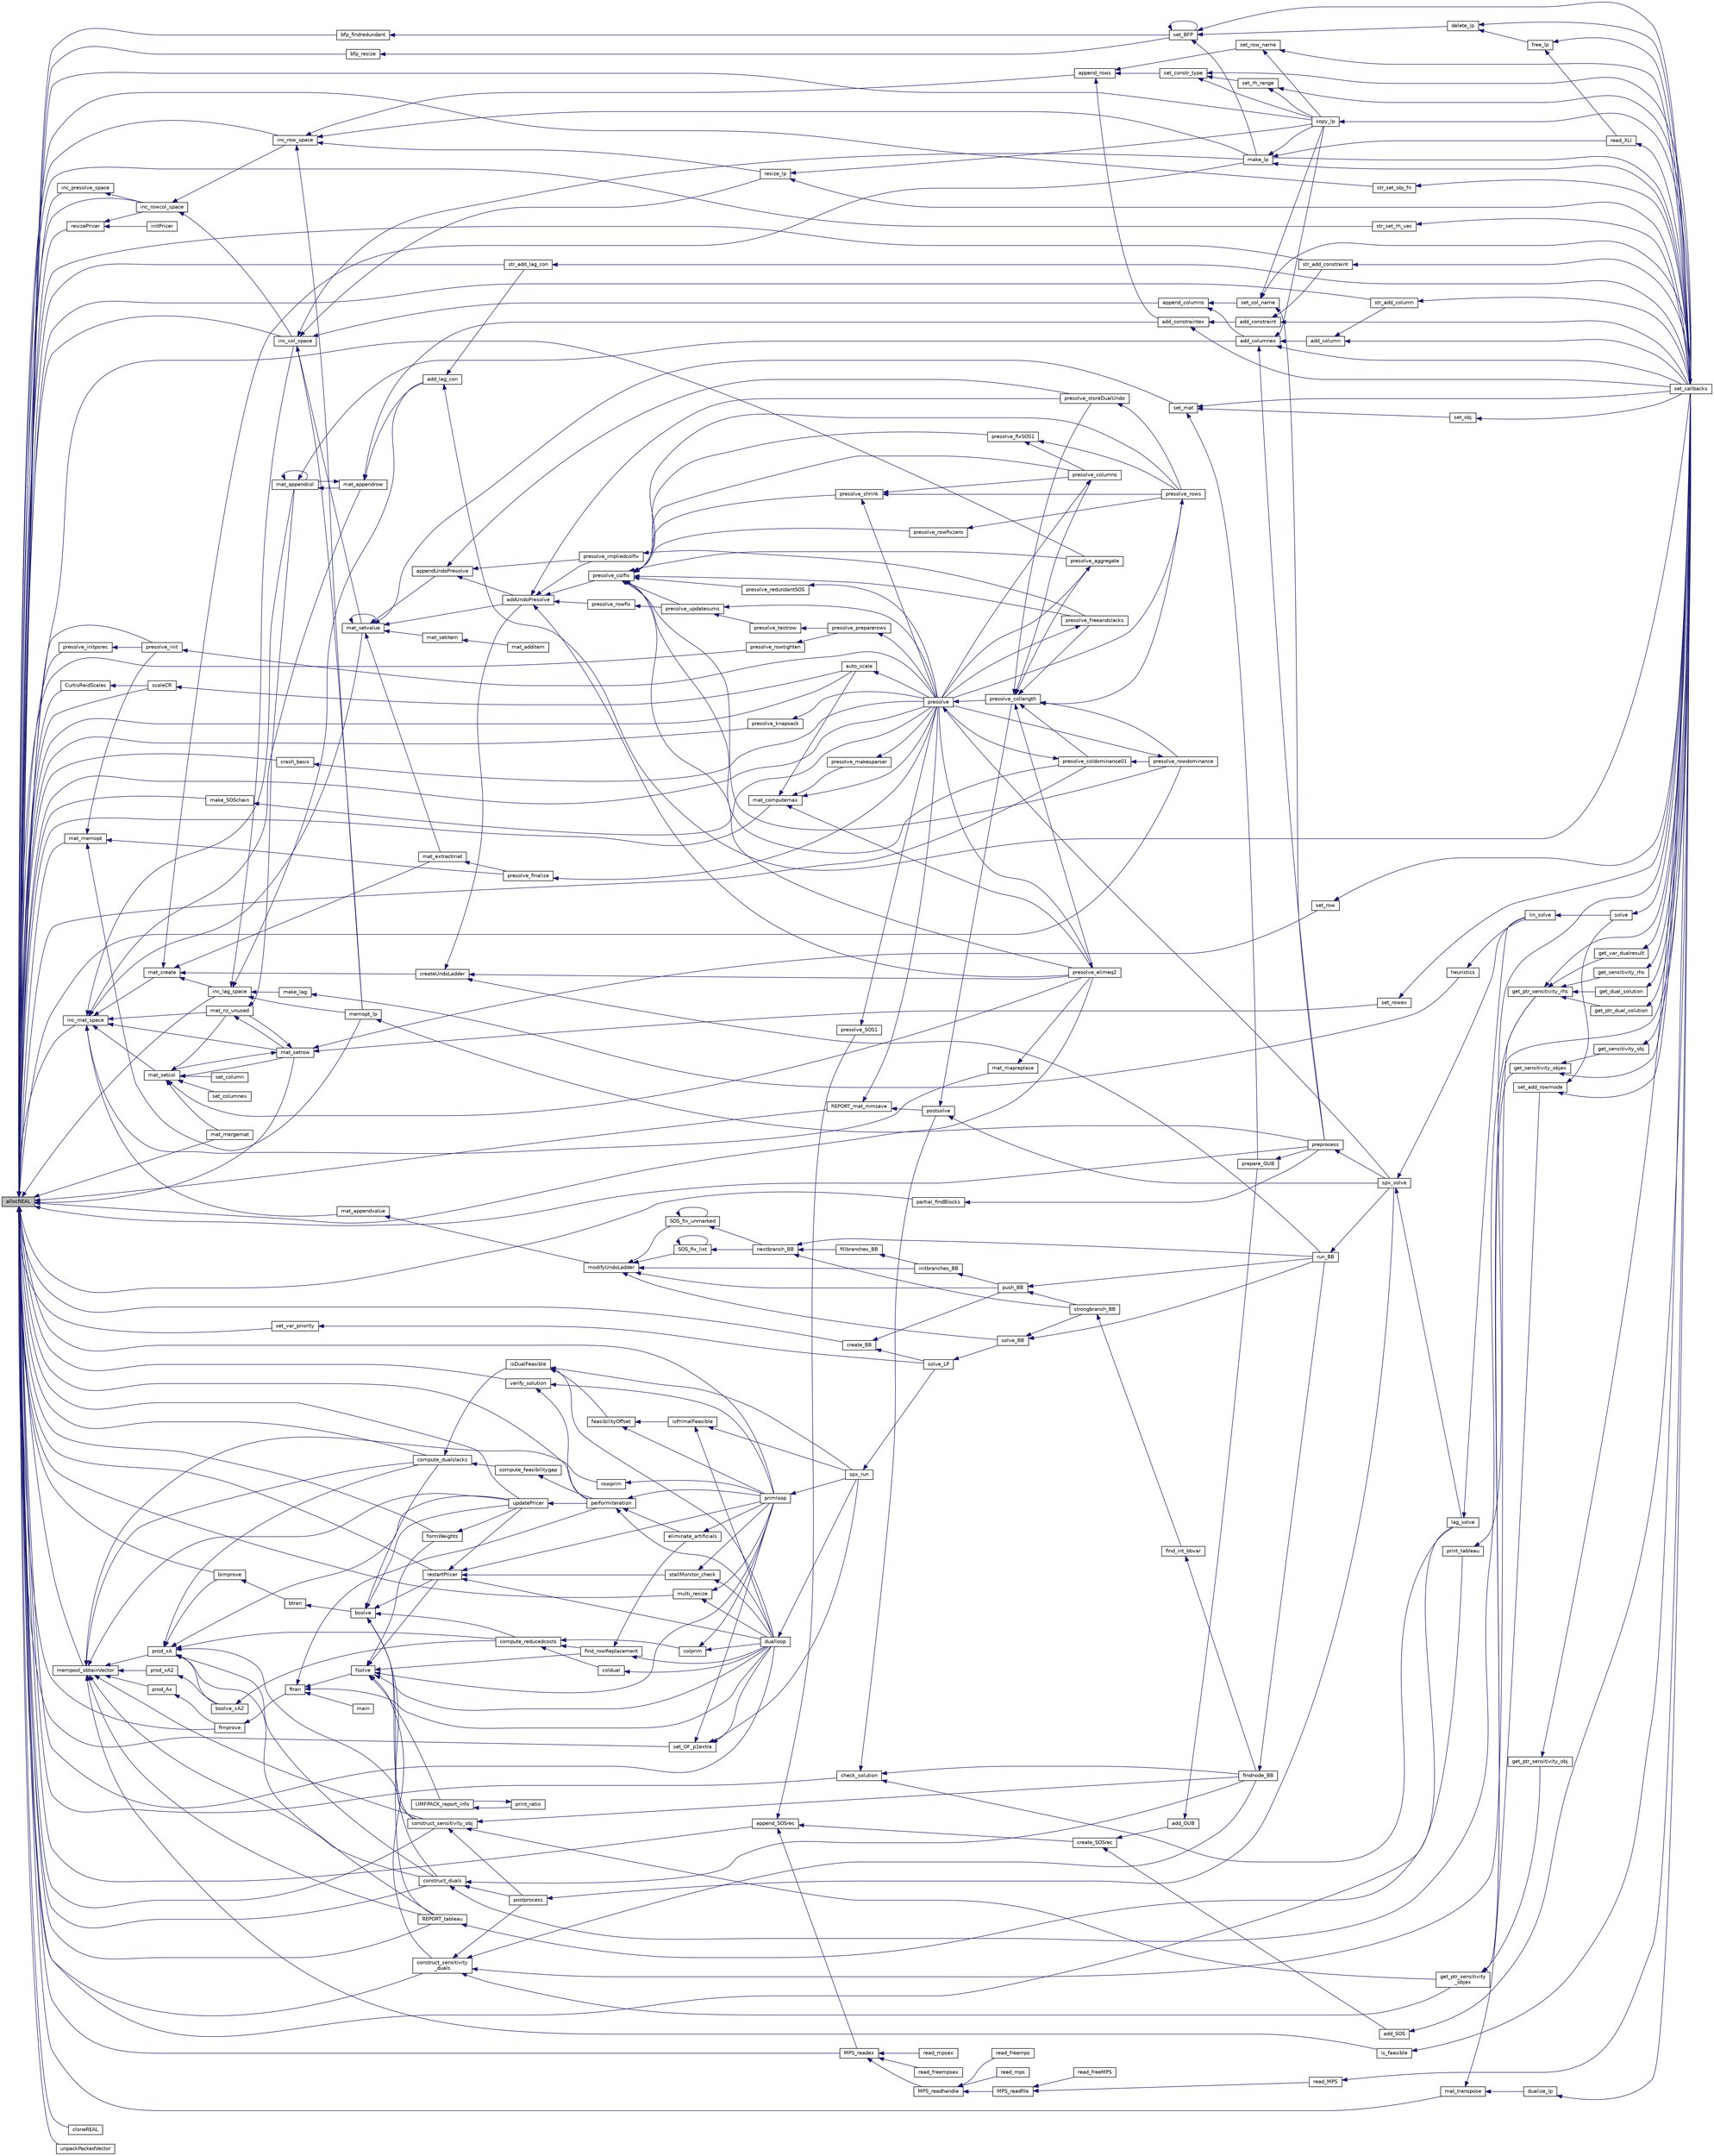 digraph "allocREAL"
{
  edge [fontname="Helvetica",fontsize="10",labelfontname="Helvetica",labelfontsize="10"];
  node [fontname="Helvetica",fontsize="10",shape=record];
  rankdir="LR";
  Node481 [label="allocREAL",height=0.2,width=0.4,color="black", fillcolor="grey75", style="filled", fontcolor="black"];
  Node481 -> Node482 [dir="back",color="midnightblue",fontsize="10",style="solid",fontname="Helvetica"];
  Node482 [label="bfp_resize",height=0.2,width=0.4,color="black", fillcolor="white", style="filled",URL="$d5/df4/lp___l_u_s_o_l_8c.html#a93fae9b1d8358c35d2a3015f66623468"];
  Node482 -> Node483 [dir="back",color="midnightblue",fontsize="10",style="solid",fontname="Helvetica"];
  Node483 [label="set_BFP",height=0.2,width=0.4,color="black", fillcolor="white", style="filled",URL="$df/df7/lp__lib_8h.html#a87fe168b71b0be133c124282e90089bd"];
  Node483 -> Node484 [dir="back",color="midnightblue",fontsize="10",style="solid",fontname="Helvetica"];
  Node484 [label="make_lp",height=0.2,width=0.4,color="black", fillcolor="white", style="filled",URL="$df/df7/lp__lib_8h.html#a68a0333d84dd944f67e2a0ec72e346a9"];
  Node484 -> Node485 [dir="back",color="midnightblue",fontsize="10",style="solid",fontname="Helvetica"];
  Node485 [label="copy_lp",height=0.2,width=0.4,color="black", fillcolor="white", style="filled",URL="$df/df7/lp__lib_8h.html#aca83ecdbc200b414db491306f3070ae9"];
  Node485 -> Node486 [dir="back",color="midnightblue",fontsize="10",style="solid",fontname="Helvetica"];
  Node486 [label="set_callbacks",height=0.2,width=0.4,color="black", fillcolor="white", style="filled",URL="$df/df7/lp__lib_8h.html#a929e8acb9704f61e16927c915c15cd07"];
  Node486 -> Node484 [dir="back",color="midnightblue",fontsize="10",style="solid",fontname="Helvetica"];
  Node484 -> Node486 [dir="back",color="midnightblue",fontsize="10",style="solid",fontname="Helvetica"];
  Node484 -> Node487 [dir="back",color="midnightblue",fontsize="10",style="solid",fontname="Helvetica"];
  Node487 [label="read_XLI",height=0.2,width=0.4,color="black", fillcolor="white", style="filled",URL="$df/df7/lp__lib_8h.html#a351dd803960ab0dae2b39f2c65d3a58d"];
  Node487 -> Node486 [dir="back",color="midnightblue",fontsize="10",style="solid",fontname="Helvetica"];
  Node483 -> Node488 [dir="back",color="midnightblue",fontsize="10",style="solid",fontname="Helvetica"];
  Node488 [label="delete_lp",height=0.2,width=0.4,color="black", fillcolor="white", style="filled",URL="$df/df7/lp__lib_8h.html#af9cd97825f0cd436b3c3fc3bdf1c82b8"];
  Node488 -> Node489 [dir="back",color="midnightblue",fontsize="10",style="solid",fontname="Helvetica"];
  Node489 [label="free_lp",height=0.2,width=0.4,color="black", fillcolor="white", style="filled",URL="$df/df7/lp__lib_8h.html#a8ea5effebbfa9ce4844bb713471a7aa1"];
  Node489 -> Node486 [dir="back",color="midnightblue",fontsize="10",style="solid",fontname="Helvetica"];
  Node489 -> Node487 [dir="back",color="midnightblue",fontsize="10",style="solid",fontname="Helvetica"];
  Node488 -> Node486 [dir="back",color="midnightblue",fontsize="10",style="solid",fontname="Helvetica"];
  Node483 -> Node486 [dir="back",color="midnightblue",fontsize="10",style="solid",fontname="Helvetica"];
  Node483 -> Node483 [dir="back",color="midnightblue",fontsize="10",style="solid",fontname="Helvetica"];
  Node481 -> Node490 [dir="back",color="midnightblue",fontsize="10",style="solid",fontname="Helvetica"];
  Node490 [label="bfp_findredundant",height=0.2,width=0.4,color="black", fillcolor="white", style="filled",URL="$d5/df4/lp___l_u_s_o_l_8c.html#a1751c7080828819f36d80322ae7c71d0"];
  Node490 -> Node483 [dir="back",color="midnightblue",fontsize="10",style="solid",fontname="Helvetica"];
  Node481 -> Node491 [dir="back",color="midnightblue",fontsize="10",style="solid",fontname="Helvetica"];
  Node491 [label="crash_basis",height=0.2,width=0.4,color="black", fillcolor="white", style="filled",URL="$dd/dd7/lp__crash_8h.html#a355ad817df59a533447559170e0debcb"];
  Node491 -> Node492 [dir="back",color="midnightblue",fontsize="10",style="solid",fontname="Helvetica"];
  Node492 [label="presolve",height=0.2,width=0.4,color="black", fillcolor="white", style="filled",URL="$da/dae/lp__presolve_8h.html#a63c9f891fb867de51e44d08313fdd585"];
  Node492 -> Node493 [dir="back",color="midnightblue",fontsize="10",style="solid",fontname="Helvetica"];
  Node493 [label="presolve_collength",height=0.2,width=0.4,color="black", fillcolor="white", style="filled",URL="$da/dae/lp__presolve_8h.html#a58b595e285879c5d2996a0a6247d9389"];
  Node493 -> Node494 [dir="back",color="midnightblue",fontsize="10",style="solid",fontname="Helvetica"];
  Node494 [label="presolve_storeDualUndo",height=0.2,width=0.4,color="black", fillcolor="white", style="filled",URL="$d3/da5/lp__presolve_8c.html#a1aba0570d1275e34fbd173aa558c4c14"];
  Node494 -> Node495 [dir="back",color="midnightblue",fontsize="10",style="solid",fontname="Helvetica"];
  Node495 [label="presolve_rows",height=0.2,width=0.4,color="black", fillcolor="white", style="filled",URL="$d3/da5/lp__presolve_8c.html#a93c32e563cfede02af08bd1a3d46bd6d"];
  Node495 -> Node492 [dir="back",color="midnightblue",fontsize="10",style="solid",fontname="Helvetica"];
  Node493 -> Node496 [dir="back",color="midnightblue",fontsize="10",style="solid",fontname="Helvetica"];
  Node496 [label="presolve_elimeq2",height=0.2,width=0.4,color="black", fillcolor="white", style="filled",URL="$d3/da5/lp__presolve_8c.html#a7844c56aa332fe22274fffac21b497b8"];
  Node496 -> Node492 [dir="back",color="midnightblue",fontsize="10",style="solid",fontname="Helvetica"];
  Node493 -> Node497 [dir="back",color="midnightblue",fontsize="10",style="solid",fontname="Helvetica"];
  Node497 [label="presolve_rowdominance",height=0.2,width=0.4,color="black", fillcolor="white", style="filled",URL="$d3/da5/lp__presolve_8c.html#a7e03acd96990d99539251375f7faff4a"];
  Node497 -> Node492 [dir="back",color="midnightblue",fontsize="10",style="solid",fontname="Helvetica"];
  Node493 -> Node498 [dir="back",color="midnightblue",fontsize="10",style="solid",fontname="Helvetica"];
  Node498 [label="presolve_coldominance01",height=0.2,width=0.4,color="black", fillcolor="white", style="filled",URL="$d3/da5/lp__presolve_8c.html#a38ba8dae4e0bbdd4ab2ab77f7d146596"];
  Node498 -> Node497 [dir="back",color="midnightblue",fontsize="10",style="solid",fontname="Helvetica"];
  Node498 -> Node492 [dir="back",color="midnightblue",fontsize="10",style="solid",fontname="Helvetica"];
  Node493 -> Node499 [dir="back",color="midnightblue",fontsize="10",style="solid",fontname="Helvetica"];
  Node499 [label="presolve_aggregate",height=0.2,width=0.4,color="black", fillcolor="white", style="filled",URL="$d3/da5/lp__presolve_8c.html#accb9e4202e7222ff4aba91e3c15efa73"];
  Node499 -> Node492 [dir="back",color="midnightblue",fontsize="10",style="solid",fontname="Helvetica"];
  Node493 -> Node500 [dir="back",color="midnightblue",fontsize="10",style="solid",fontname="Helvetica"];
  Node500 [label="presolve_columns",height=0.2,width=0.4,color="black", fillcolor="white", style="filled",URL="$d3/da5/lp__presolve_8c.html#ada5e067bb25106a6d8ecd75d23be8600"];
  Node500 -> Node492 [dir="back",color="midnightblue",fontsize="10",style="solid",fontname="Helvetica"];
  Node493 -> Node501 [dir="back",color="midnightblue",fontsize="10",style="solid",fontname="Helvetica"];
  Node501 [label="presolve_freeandslacks",height=0.2,width=0.4,color="black", fillcolor="white", style="filled",URL="$d3/da5/lp__presolve_8c.html#a62d34320b14c8946670a7fc73a04828a"];
  Node501 -> Node492 [dir="back",color="midnightblue",fontsize="10",style="solid",fontname="Helvetica"];
  Node493 -> Node495 [dir="back",color="midnightblue",fontsize="10",style="solid",fontname="Helvetica"];
  Node492 -> Node502 [dir="back",color="midnightblue",fontsize="10",style="solid",fontname="Helvetica"];
  Node502 [label="spx_solve",height=0.2,width=0.4,color="black", fillcolor="white", style="filled",URL="$d1/d0a/lp__simplex_8h.html#a3effc8b68c1fb21095e7324d83d0dbf7"];
  Node502 -> Node503 [dir="back",color="midnightblue",fontsize="10",style="solid",fontname="Helvetica"];
  Node503 [label="lag_solve",height=0.2,width=0.4,color="black", fillcolor="white", style="filled",URL="$d1/d0a/lp__simplex_8h.html#a320e9e82c06466267a7cb7844c7767b8"];
  Node503 -> Node504 [dir="back",color="midnightblue",fontsize="10",style="solid",fontname="Helvetica"];
  Node504 [label="lin_solve",height=0.2,width=0.4,color="black", fillcolor="white", style="filled",URL="$d1/d0a/lp__simplex_8h.html#a794b0beb471eb7ece9a694717b65b947"];
  Node504 -> Node505 [dir="back",color="midnightblue",fontsize="10",style="solid",fontname="Helvetica"];
  Node505 [label="solve",height=0.2,width=0.4,color="black", fillcolor="white", style="filled",URL="$df/df7/lp__lib_8h.html#a0f4da3a192397e77e6fe92704d4fad3f"];
  Node505 -> Node486 [dir="back",color="midnightblue",fontsize="10",style="solid",fontname="Helvetica"];
  Node502 -> Node504 [dir="back",color="midnightblue",fontsize="10",style="solid",fontname="Helvetica"];
  Node481 -> Node485 [dir="back",color="midnightblue",fontsize="10",style="solid",fontname="Helvetica"];
  Node481 -> Node506 [dir="back",color="midnightblue",fontsize="10",style="solid",fontname="Helvetica"];
  Node506 [label="inc_rowcol_space",height=0.2,width=0.4,color="black", fillcolor="white", style="filled",URL="$d4/d79/lp__lib_8c.html#a88218cd21e9f921d8a0d616d9cf8dd60"];
  Node506 -> Node507 [dir="back",color="midnightblue",fontsize="10",style="solid",fontname="Helvetica"];
  Node507 [label="inc_row_space",height=0.2,width=0.4,color="black", fillcolor="white", style="filled",URL="$df/df7/lp__lib_8h.html#a6d1b5f1378df321f4ba817427e26cd49"];
  Node507 -> Node484 [dir="back",color="midnightblue",fontsize="10",style="solid",fontname="Helvetica"];
  Node507 -> Node508 [dir="back",color="midnightblue",fontsize="10",style="solid",fontname="Helvetica"];
  Node508 [label="resize_lp",height=0.2,width=0.4,color="black", fillcolor="white", style="filled",URL="$df/df7/lp__lib_8h.html#a3888240fa3e60fcc781ce5139d41225d"];
  Node508 -> Node485 [dir="back",color="midnightblue",fontsize="10",style="solid",fontname="Helvetica"];
  Node508 -> Node486 [dir="back",color="midnightblue",fontsize="10",style="solid",fontname="Helvetica"];
  Node507 -> Node509 [dir="back",color="midnightblue",fontsize="10",style="solid",fontname="Helvetica"];
  Node509 [label="memopt_lp",height=0.2,width=0.4,color="black", fillcolor="white", style="filled",URL="$df/df7/lp__lib_8h.html#af9340fa7c8926c39b68325dcef47a2eb"];
  Node509 -> Node510 [dir="back",color="midnightblue",fontsize="10",style="solid",fontname="Helvetica"];
  Node510 [label="preprocess",height=0.2,width=0.4,color="black", fillcolor="white", style="filled",URL="$df/df7/lp__lib_8h.html#a97c637125d89c31df9c86d5b091567be"];
  Node510 -> Node502 [dir="back",color="midnightblue",fontsize="10",style="solid",fontname="Helvetica"];
  Node507 -> Node511 [dir="back",color="midnightblue",fontsize="10",style="solid",fontname="Helvetica"];
  Node511 [label="append_rows",height=0.2,width=0.4,color="black", fillcolor="white", style="filled",URL="$df/df7/lp__lib_8h.html#a518ad1ac2344480c0388dc997dac1f13"];
  Node511 -> Node512 [dir="back",color="midnightblue",fontsize="10",style="solid",fontname="Helvetica"];
  Node512 [label="add_constraintex",height=0.2,width=0.4,color="black", fillcolor="white", style="filled",URL="$df/df7/lp__lib_8h.html#a72939ceb6c02b858f0462fffc76c7cc7"];
  Node512 -> Node513 [dir="back",color="midnightblue",fontsize="10",style="solid",fontname="Helvetica"];
  Node513 [label="add_constraint",height=0.2,width=0.4,color="black", fillcolor="white", style="filled",URL="$df/df7/lp__lib_8h.html#a9bc4a8f05123c2512ef0059771c74909"];
  Node513 -> Node514 [dir="back",color="midnightblue",fontsize="10",style="solid",fontname="Helvetica"];
  Node514 [label="str_add_constraint",height=0.2,width=0.4,color="black", fillcolor="white", style="filled",URL="$df/df7/lp__lib_8h.html#a783404ff7b2853d45f0e2f1e4f8bb30d"];
  Node514 -> Node486 [dir="back",color="midnightblue",fontsize="10",style="solid",fontname="Helvetica"];
  Node513 -> Node486 [dir="back",color="midnightblue",fontsize="10",style="solid",fontname="Helvetica"];
  Node512 -> Node486 [dir="back",color="midnightblue",fontsize="10",style="solid",fontname="Helvetica"];
  Node511 -> Node515 [dir="back",color="midnightblue",fontsize="10",style="solid",fontname="Helvetica"];
  Node515 [label="set_constr_type",height=0.2,width=0.4,color="black", fillcolor="white", style="filled",URL="$df/df7/lp__lib_8h.html#adc9936d860d7678bd885f9784ae35f22"];
  Node515 -> Node485 [dir="back",color="midnightblue",fontsize="10",style="solid",fontname="Helvetica"];
  Node515 -> Node516 [dir="back",color="midnightblue",fontsize="10",style="solid",fontname="Helvetica"];
  Node516 [label="set_rh_range",height=0.2,width=0.4,color="black", fillcolor="white", style="filled",URL="$df/df7/lp__lib_8h.html#a728ff2b20d5451250ca2512f5d89c5e4"];
  Node516 -> Node485 [dir="back",color="midnightblue",fontsize="10",style="solid",fontname="Helvetica"];
  Node516 -> Node486 [dir="back",color="midnightblue",fontsize="10",style="solid",fontname="Helvetica"];
  Node515 -> Node486 [dir="back",color="midnightblue",fontsize="10",style="solid",fontname="Helvetica"];
  Node511 -> Node517 [dir="back",color="midnightblue",fontsize="10",style="solid",fontname="Helvetica"];
  Node517 [label="set_row_name",height=0.2,width=0.4,color="black", fillcolor="white", style="filled",URL="$df/df7/lp__lib_8h.html#adb54f658e12211fc717c7e2ad0f57ad5"];
  Node517 -> Node485 [dir="back",color="midnightblue",fontsize="10",style="solid",fontname="Helvetica"];
  Node517 -> Node486 [dir="back",color="midnightblue",fontsize="10",style="solid",fontname="Helvetica"];
  Node506 -> Node518 [dir="back",color="midnightblue",fontsize="10",style="solid",fontname="Helvetica"];
  Node518 [label="inc_col_space",height=0.2,width=0.4,color="black", fillcolor="white", style="filled",URL="$df/df7/lp__lib_8h.html#a19aaef4102ef22569c69de15939fd77f"];
  Node518 -> Node484 [dir="back",color="midnightblue",fontsize="10",style="solid",fontname="Helvetica"];
  Node518 -> Node508 [dir="back",color="midnightblue",fontsize="10",style="solid",fontname="Helvetica"];
  Node518 -> Node509 [dir="back",color="midnightblue",fontsize="10",style="solid",fontname="Helvetica"];
  Node518 -> Node519 [dir="back",color="midnightblue",fontsize="10",style="solid",fontname="Helvetica"];
  Node519 [label="append_columns",height=0.2,width=0.4,color="black", fillcolor="white", style="filled",URL="$df/df7/lp__lib_8h.html#af2eb621df330da05b8dbe0f492de947c"];
  Node519 -> Node520 [dir="back",color="midnightblue",fontsize="10",style="solid",fontname="Helvetica"];
  Node520 [label="add_columnex",height=0.2,width=0.4,color="black", fillcolor="white", style="filled",URL="$df/df7/lp__lib_8h.html#a2f59f71c70b34d6198979dd6652f2dbd"];
  Node520 -> Node485 [dir="back",color="midnightblue",fontsize="10",style="solid",fontname="Helvetica"];
  Node520 -> Node521 [dir="back",color="midnightblue",fontsize="10",style="solid",fontname="Helvetica"];
  Node521 [label="add_column",height=0.2,width=0.4,color="black", fillcolor="white", style="filled",URL="$df/df7/lp__lib_8h.html#ab0aae6678125797fe5acd4d9e4ec5ada"];
  Node521 -> Node522 [dir="back",color="midnightblue",fontsize="10",style="solid",fontname="Helvetica"];
  Node522 [label="str_add_column",height=0.2,width=0.4,color="black", fillcolor="white", style="filled",URL="$df/df7/lp__lib_8h.html#a8e97e48b7672e3a822758f53b897b960"];
  Node522 -> Node486 [dir="back",color="midnightblue",fontsize="10",style="solid",fontname="Helvetica"];
  Node521 -> Node486 [dir="back",color="midnightblue",fontsize="10",style="solid",fontname="Helvetica"];
  Node520 -> Node486 [dir="back",color="midnightblue",fontsize="10",style="solid",fontname="Helvetica"];
  Node520 -> Node510 [dir="back",color="midnightblue",fontsize="10",style="solid",fontname="Helvetica"];
  Node519 -> Node523 [dir="back",color="midnightblue",fontsize="10",style="solid",fontname="Helvetica"];
  Node523 [label="set_col_name",height=0.2,width=0.4,color="black", fillcolor="white", style="filled",URL="$df/df7/lp__lib_8h.html#a751584b8fc5364188ce4cfedd22a41f0"];
  Node523 -> Node485 [dir="back",color="midnightblue",fontsize="10",style="solid",fontname="Helvetica"];
  Node523 -> Node486 [dir="back",color="midnightblue",fontsize="10",style="solid",fontname="Helvetica"];
  Node523 -> Node510 [dir="back",color="midnightblue",fontsize="10",style="solid",fontname="Helvetica"];
  Node518 -> Node524 [dir="back",color="midnightblue",fontsize="10",style="solid",fontname="Helvetica"];
  Node524 [label="mat_setvalue",height=0.2,width=0.4,color="black", fillcolor="white", style="filled",URL="$d0/d48/lp__matrix_8h.html#a3cf5f70351e501251681b113289293da"];
  Node524 -> Node525 [dir="back",color="midnightblue",fontsize="10",style="solid",fontname="Helvetica"];
  Node525 [label="set_mat",height=0.2,width=0.4,color="black", fillcolor="white", style="filled",URL="$df/df7/lp__lib_8h.html#a21ce2e5c2697a784e679f1b3ae596d92"];
  Node525 -> Node526 [dir="back",color="midnightblue",fontsize="10",style="solid",fontname="Helvetica"];
  Node526 [label="set_obj",height=0.2,width=0.4,color="black", fillcolor="white", style="filled",URL="$df/df7/lp__lib_8h.html#aa23a77296dfa4c4350f59de4eb2dd793"];
  Node526 -> Node486 [dir="back",color="midnightblue",fontsize="10",style="solid",fontname="Helvetica"];
  Node525 -> Node486 [dir="back",color="midnightblue",fontsize="10",style="solid",fontname="Helvetica"];
  Node525 -> Node527 [dir="back",color="midnightblue",fontsize="10",style="solid",fontname="Helvetica"];
  Node527 [label="prepare_GUB",height=0.2,width=0.4,color="black", fillcolor="white", style="filled",URL="$df/df7/lp__lib_8h.html#aa8871fd842850304a627fbe3be7d31fb"];
  Node527 -> Node510 [dir="back",color="midnightblue",fontsize="10",style="solid",fontname="Helvetica"];
  Node524 -> Node528 [dir="back",color="midnightblue",fontsize="10",style="solid",fontname="Helvetica"];
  Node528 [label="mat_extractmat",height=0.2,width=0.4,color="black", fillcolor="white", style="filled",URL="$d0/d48/lp__matrix_8h.html#a8fe5b95ea2aa30bba3f5050534e4c420"];
  Node528 -> Node529 [dir="back",color="midnightblue",fontsize="10",style="solid",fontname="Helvetica"];
  Node529 [label="presolve_finalize",height=0.2,width=0.4,color="black", fillcolor="white", style="filled",URL="$d3/da5/lp__presolve_8c.html#a46c3fddf42b480372a735f9cc14c5c38"];
  Node529 -> Node492 [dir="back",color="midnightblue",fontsize="10",style="solid",fontname="Helvetica"];
  Node524 -> Node530 [dir="back",color="midnightblue",fontsize="10",style="solid",fontname="Helvetica"];
  Node530 [label="mat_setitem",height=0.2,width=0.4,color="black", fillcolor="white", style="filled",URL="$d0/d48/lp__matrix_8h.html#ac8defba940597273d1e2f41af9c4fdd6"];
  Node530 -> Node531 [dir="back",color="midnightblue",fontsize="10",style="solid",fontname="Helvetica"];
  Node531 [label="mat_additem",height=0.2,width=0.4,color="black", fillcolor="white", style="filled",URL="$d0/d48/lp__matrix_8h.html#adae88f0f1d337755cfa985774c30135f"];
  Node524 -> Node524 [dir="back",color="midnightblue",fontsize="10",style="solid",fontname="Helvetica"];
  Node524 -> Node532 [dir="back",color="midnightblue",fontsize="10",style="solid",fontname="Helvetica"];
  Node532 [label="appendUndoPresolve",height=0.2,width=0.4,color="black", fillcolor="white", style="filled",URL="$d0/d48/lp__matrix_8h.html#aa8e38f815c9cbd06ef78e67a7f0cb056"];
  Node532 -> Node533 [dir="back",color="midnightblue",fontsize="10",style="solid",fontname="Helvetica"];
  Node533 [label="addUndoPresolve",height=0.2,width=0.4,color="black", fillcolor="white", style="filled",URL="$d0/d48/lp__matrix_8h.html#a1d2df317ce9ff9f7d2175c6f4f5998fd"];
  Node533 -> Node494 [dir="back",color="midnightblue",fontsize="10",style="solid",fontname="Helvetica"];
  Node533 -> Node534 [dir="back",color="midnightblue",fontsize="10",style="solid",fontname="Helvetica"];
  Node534 [label="presolve_rowfix",height=0.2,width=0.4,color="black", fillcolor="white", style="filled",URL="$d3/da5/lp__presolve_8c.html#a520eef3ceedd449b38f7efcba96f8f9d"];
  Node534 -> Node535 [dir="back",color="midnightblue",fontsize="10",style="solid",fontname="Helvetica"];
  Node535 [label="presolve_updatesums",height=0.2,width=0.4,color="black", fillcolor="white", style="filled",URL="$da/dae/lp__presolve_8h.html#a48aae6398bfe8f3779631422b53e0f2c"];
  Node535 -> Node536 [dir="back",color="midnightblue",fontsize="10",style="solid",fontname="Helvetica"];
  Node536 [label="presolve_testrow",height=0.2,width=0.4,color="black", fillcolor="white", style="filled",URL="$d3/da5/lp__presolve_8c.html#ad41ebd5dd7c996f3138eacf6bbf4484f"];
  Node536 -> Node537 [dir="back",color="midnightblue",fontsize="10",style="solid",fontname="Helvetica"];
  Node537 [label="presolve_preparerows",height=0.2,width=0.4,color="black", fillcolor="white", style="filled",URL="$d3/da5/lp__presolve_8c.html#a8907ce5b9083799d1f9b1245a265a104"];
  Node537 -> Node492 [dir="back",color="midnightblue",fontsize="10",style="solid",fontname="Helvetica"];
  Node535 -> Node492 [dir="back",color="midnightblue",fontsize="10",style="solid",fontname="Helvetica"];
  Node533 -> Node538 [dir="back",color="midnightblue",fontsize="10",style="solid",fontname="Helvetica"];
  Node538 [label="presolve_colfix",height=0.2,width=0.4,color="black", fillcolor="white", style="filled",URL="$da/dae/lp__presolve_8h.html#a5ac5af2f2db21d53c5a0655080959a42"];
  Node538 -> Node539 [dir="back",color="midnightblue",fontsize="10",style="solid",fontname="Helvetica"];
  Node539 [label="presolve_shrink",height=0.2,width=0.4,color="black", fillcolor="white", style="filled",URL="$da/dae/lp__presolve_8h.html#a0af83f2ddc82962e4531d33df40823b4"];
  Node539 -> Node500 [dir="back",color="midnightblue",fontsize="10",style="solid",fontname="Helvetica"];
  Node539 -> Node495 [dir="back",color="midnightblue",fontsize="10",style="solid",fontname="Helvetica"];
  Node539 -> Node492 [dir="back",color="midnightblue",fontsize="10",style="solid",fontname="Helvetica"];
  Node538 -> Node540 [dir="back",color="midnightblue",fontsize="10",style="solid",fontname="Helvetica"];
  Node540 [label="presolve_redundantSOS",height=0.2,width=0.4,color="black", fillcolor="white", style="filled",URL="$d3/da5/lp__presolve_8c.html#a59de989fa2e2b3a1c70900138341444c"];
  Node540 -> Node492 [dir="back",color="midnightblue",fontsize="10",style="solid",fontname="Helvetica"];
  Node538 -> Node541 [dir="back",color="midnightblue",fontsize="10",style="solid",fontname="Helvetica"];
  Node541 [label="presolve_fixSOS1",height=0.2,width=0.4,color="black", fillcolor="white", style="filled",URL="$d3/da5/lp__presolve_8c.html#afe23851dfda31715aa642bf989e12ffc"];
  Node541 -> Node500 [dir="back",color="midnightblue",fontsize="10",style="solid",fontname="Helvetica"];
  Node541 -> Node495 [dir="back",color="midnightblue",fontsize="10",style="solid",fontname="Helvetica"];
  Node538 -> Node542 [dir="back",color="midnightblue",fontsize="10",style="solid",fontname="Helvetica"];
  Node542 [label="presolve_rowfixzero",height=0.2,width=0.4,color="black", fillcolor="white", style="filled",URL="$d3/da5/lp__presolve_8c.html#a4f192a0462d482c119b3966df893497c"];
  Node542 -> Node495 [dir="back",color="midnightblue",fontsize="10",style="solid",fontname="Helvetica"];
  Node538 -> Node496 [dir="back",color="midnightblue",fontsize="10",style="solid",fontname="Helvetica"];
  Node538 -> Node535 [dir="back",color="midnightblue",fontsize="10",style="solid",fontname="Helvetica"];
  Node538 -> Node497 [dir="back",color="midnightblue",fontsize="10",style="solid",fontname="Helvetica"];
  Node538 -> Node498 [dir="back",color="midnightblue",fontsize="10",style="solid",fontname="Helvetica"];
  Node538 -> Node499 [dir="back",color="midnightblue",fontsize="10",style="solid",fontname="Helvetica"];
  Node538 -> Node500 [dir="back",color="midnightblue",fontsize="10",style="solid",fontname="Helvetica"];
  Node538 -> Node501 [dir="back",color="midnightblue",fontsize="10",style="solid",fontname="Helvetica"];
  Node538 -> Node495 [dir="back",color="midnightblue",fontsize="10",style="solid",fontname="Helvetica"];
  Node533 -> Node496 [dir="back",color="midnightblue",fontsize="10",style="solid",fontname="Helvetica"];
  Node533 -> Node543 [dir="back",color="midnightblue",fontsize="10",style="solid",fontname="Helvetica"];
  Node543 [label="presolve_impliedcolfix",height=0.2,width=0.4,color="black", fillcolor="white", style="filled",URL="$d3/da5/lp__presolve_8c.html#a25320b5f693a313addfb4d08c8d8a4fc"];
  Node543 -> Node501 [dir="back",color="midnightblue",fontsize="10",style="solid",fontname="Helvetica"];
  Node532 -> Node494 [dir="back",color="midnightblue",fontsize="10",style="solid",fontname="Helvetica"];
  Node532 -> Node543 [dir="back",color="midnightblue",fontsize="10",style="solid",fontname="Helvetica"];
  Node524 -> Node533 [dir="back",color="midnightblue",fontsize="10",style="solid",fontname="Helvetica"];
  Node481 -> Node544 [dir="back",color="midnightblue",fontsize="10",style="solid",fontname="Helvetica"];
  Node544 [label="inc_lag_space",height=0.2,width=0.4,color="black", fillcolor="white", style="filled",URL="$df/df7/lp__lib_8h.html#adf404d01bb0e497e22b77fb59c53f02f"];
  Node544 -> Node509 [dir="back",color="midnightblue",fontsize="10",style="solid",fontname="Helvetica"];
  Node544 -> Node518 [dir="back",color="midnightblue",fontsize="10",style="solid",fontname="Helvetica"];
  Node544 -> Node545 [dir="back",color="midnightblue",fontsize="10",style="solid",fontname="Helvetica"];
  Node545 [label="add_lag_con",height=0.2,width=0.4,color="black", fillcolor="white", style="filled",URL="$df/df7/lp__lib_8h.html#a21817bbdd59cc827d3c872f9dcf596df"];
  Node545 -> Node546 [dir="back",color="midnightblue",fontsize="10",style="solid",fontname="Helvetica"];
  Node546 [label="str_add_lag_con",height=0.2,width=0.4,color="black", fillcolor="white", style="filled",URL="$df/df7/lp__lib_8h.html#a646e25b5eb3a3aa543d174999410b071"];
  Node546 -> Node486 [dir="back",color="midnightblue",fontsize="10",style="solid",fontname="Helvetica"];
  Node545 -> Node486 [dir="back",color="midnightblue",fontsize="10",style="solid",fontname="Helvetica"];
  Node544 -> Node547 [dir="back",color="midnightblue",fontsize="10",style="solid",fontname="Helvetica"];
  Node547 [label="make_lag",height=0.2,width=0.4,color="black", fillcolor="white", style="filled",URL="$d2/d6c/lp__simplex_8c.html#a1220bccd183bf2a00e735a475ac982bd"];
  Node547 -> Node548 [dir="back",color="midnightblue",fontsize="10",style="solid",fontname="Helvetica"];
  Node548 [label="heuristics",height=0.2,width=0.4,color="black", fillcolor="white", style="filled",URL="$d1/d0a/lp__simplex_8h.html#a702660e791b8155b3503123cf00cd8c3"];
  Node548 -> Node504 [dir="back",color="midnightblue",fontsize="10",style="solid",fontname="Helvetica"];
  Node481 -> Node507 [dir="back",color="midnightblue",fontsize="10",style="solid",fontname="Helvetica"];
  Node481 -> Node518 [dir="back",color="midnightblue",fontsize="10",style="solid",fontname="Helvetica"];
  Node481 -> Node549 [dir="back",color="midnightblue",fontsize="10",style="solid",fontname="Helvetica"];
  Node549 [label="str_set_obj_fn",height=0.2,width=0.4,color="black", fillcolor="white", style="filled",URL="$df/df7/lp__lib_8h.html#af577855c270626125469ba968be91691"];
  Node549 -> Node486 [dir="back",color="midnightblue",fontsize="10",style="solid",fontname="Helvetica"];
  Node481 -> Node514 [dir="back",color="midnightblue",fontsize="10",style="solid",fontname="Helvetica"];
  Node481 -> Node546 [dir="back",color="midnightblue",fontsize="10",style="solid",fontname="Helvetica"];
  Node481 -> Node522 [dir="back",color="midnightblue",fontsize="10",style="solid",fontname="Helvetica"];
  Node481 -> Node550 [dir="back",color="midnightblue",fontsize="10",style="solid",fontname="Helvetica"];
  Node550 [label="set_var_priority",height=0.2,width=0.4,color="black", fillcolor="white", style="filled",URL="$df/df7/lp__lib_8h.html#a5170c4e11bdf75fa2e90a63b2cbd144a"];
  Node550 -> Node551 [dir="back",color="midnightblue",fontsize="10",style="solid",fontname="Helvetica"];
  Node551 [label="solve_LP",height=0.2,width=0.4,color="black", fillcolor="white", style="filled",URL="$d1/dbf/lp__mipbb_8h.html#a8f2122bd9c45170c45f236f9fe3d0dd7"];
  Node551 -> Node552 [dir="back",color="midnightblue",fontsize="10",style="solid",fontname="Helvetica"];
  Node552 [label="solve_BB",height=0.2,width=0.4,color="black", fillcolor="white", style="filled",URL="$d1/dbf/lp__mipbb_8h.html#a43e95e2128e85df2643cbc0bfce4746c"];
  Node552 -> Node553 [dir="back",color="midnightblue",fontsize="10",style="solid",fontname="Helvetica"];
  Node553 [label="strongbranch_BB",height=0.2,width=0.4,color="black", fillcolor="white", style="filled",URL="$d1/dbf/lp__mipbb_8h.html#a14912803f02db21c25829df065202762"];
  Node553 -> Node554 [dir="back",color="midnightblue",fontsize="10",style="solid",fontname="Helvetica"];
  Node554 [label="find_int_bbvar",height=0.2,width=0.4,color="black", fillcolor="white", style="filled",URL="$df/df7/lp__lib_8h.html#ad6104a5cc6ae29cc1dd1327d8d36047e"];
  Node554 -> Node555 [dir="back",color="midnightblue",fontsize="10",style="solid",fontname="Helvetica"];
  Node555 [label="findnode_BB",height=0.2,width=0.4,color="black", fillcolor="white", style="filled",URL="$d1/dbf/lp__mipbb_8h.html#ad9c2614a833a1e0ab7f4425068752663"];
  Node555 -> Node556 [dir="back",color="midnightblue",fontsize="10",style="solid",fontname="Helvetica"];
  Node556 [label="run_BB",height=0.2,width=0.4,color="black", fillcolor="white", style="filled",URL="$d1/dbf/lp__mipbb_8h.html#a1d8d97b4f4f35f07e6b798f07a62e527"];
  Node556 -> Node502 [dir="back",color="midnightblue",fontsize="10",style="solid",fontname="Helvetica"];
  Node552 -> Node556 [dir="back",color="midnightblue",fontsize="10",style="solid",fontname="Helvetica"];
  Node481 -> Node557 [dir="back",color="midnightblue",fontsize="10",style="solid",fontname="Helvetica"];
  Node557 [label="str_set_rh_vec",height=0.2,width=0.4,color="black", fillcolor="white", style="filled",URL="$df/df7/lp__lib_8h.html#a5a8a2df3a467c389ad90cb036850534f"];
  Node557 -> Node486 [dir="back",color="midnightblue",fontsize="10",style="solid",fontname="Helvetica"];
  Node481 -> Node558 [dir="back",color="midnightblue",fontsize="10",style="solid",fontname="Helvetica"];
  Node558 [label="set_OF_p1extra",height=0.2,width=0.4,color="black", fillcolor="white", style="filled",URL="$df/df7/lp__lib_8h.html#adc76c3db389fcfd8ce6a06c28dfc30fa"];
  Node558 -> Node559 [dir="back",color="midnightblue",fontsize="10",style="solid",fontname="Helvetica"];
  Node559 [label="primloop",height=0.2,width=0.4,color="black", fillcolor="white", style="filled",URL="$d1/d0a/lp__simplex_8h.html#aaa7a1b253038231f1792b092e4e36267"];
  Node559 -> Node560 [dir="back",color="midnightblue",fontsize="10",style="solid",fontname="Helvetica"];
  Node560 [label="spx_run",height=0.2,width=0.4,color="black", fillcolor="white", style="filled",URL="$d1/d0a/lp__simplex_8h.html#a96c15afcfa902a5b78af4dfb412010bd"];
  Node560 -> Node551 [dir="back",color="midnightblue",fontsize="10",style="solid",fontname="Helvetica"];
  Node558 -> Node561 [dir="back",color="midnightblue",fontsize="10",style="solid",fontname="Helvetica"];
  Node561 [label="dualloop",height=0.2,width=0.4,color="black", fillcolor="white", style="filled",URL="$d1/d0a/lp__simplex_8h.html#a881918469722e512db8bd95bb1ec940c"];
  Node561 -> Node560 [dir="back",color="midnightblue",fontsize="10",style="solid",fontname="Helvetica"];
  Node558 -> Node560 [dir="back",color="midnightblue",fontsize="10",style="solid",fontname="Helvetica"];
  Node481 -> Node562 [dir="back",color="midnightblue",fontsize="10",style="solid",fontname="Helvetica"];
  Node562 [label="compute_dualslacks",height=0.2,width=0.4,color="black", fillcolor="white", style="filled",URL="$df/df7/lp__lib_8h.html#a61ec2c96e522ac744ef4dd83c8e21bc8"];
  Node562 -> Node563 [dir="back",color="midnightblue",fontsize="10",style="solid",fontname="Helvetica"];
  Node563 [label="compute_feasibilitygap",height=0.2,width=0.4,color="black", fillcolor="white", style="filled",URL="$d4/d79/lp__lib_8c.html#a761a9b21146f2341dbaa9a49285d957e"];
  Node563 -> Node564 [dir="back",color="midnightblue",fontsize="10",style="solid",fontname="Helvetica"];
  Node564 [label="performiteration",height=0.2,width=0.4,color="black", fillcolor="white", style="filled",URL="$df/df7/lp__lib_8h.html#aab89ee40b1d5308324fb3540d4eaf2b6"];
  Node564 -> Node565 [dir="back",color="midnightblue",fontsize="10",style="solid",fontname="Helvetica"];
  Node565 [label="eliminate_artificials",height=0.2,width=0.4,color="black", fillcolor="white", style="filled",URL="$d2/d6c/lp__simplex_8c.html#a5e9816f3bfe556d444b034ba1e97b02b"];
  Node565 -> Node559 [dir="back",color="midnightblue",fontsize="10",style="solid",fontname="Helvetica"];
  Node564 -> Node559 [dir="back",color="midnightblue",fontsize="10",style="solid",fontname="Helvetica"];
  Node564 -> Node561 [dir="back",color="midnightblue",fontsize="10",style="solid",fontname="Helvetica"];
  Node562 -> Node566 [dir="back",color="midnightblue",fontsize="10",style="solid",fontname="Helvetica"];
  Node566 [label="isDualFeasible",height=0.2,width=0.4,color="black", fillcolor="white", style="filled",URL="$df/df7/lp__lib_8h.html#a5e190b8f615cd2b4d4087a616652aff4"];
  Node566 -> Node567 [dir="back",color="midnightblue",fontsize="10",style="solid",fontname="Helvetica"];
  Node567 [label="feasibilityOffset",height=0.2,width=0.4,color="black", fillcolor="white", style="filled",URL="$df/df7/lp__lib_8h.html#ac5fd807c68c710d7a6697b448cd044a9"];
  Node567 -> Node568 [dir="back",color="midnightblue",fontsize="10",style="solid",fontname="Helvetica"];
  Node568 [label="isPrimalFeasible",height=0.2,width=0.4,color="black", fillcolor="white", style="filled",URL="$df/df7/lp__lib_8h.html#ad9691eea77803cce67a70e78528ef240"];
  Node568 -> Node561 [dir="back",color="midnightblue",fontsize="10",style="solid",fontname="Helvetica"];
  Node568 -> Node560 [dir="back",color="midnightblue",fontsize="10",style="solid",fontname="Helvetica"];
  Node567 -> Node559 [dir="back",color="midnightblue",fontsize="10",style="solid",fontname="Helvetica"];
  Node566 -> Node561 [dir="back",color="midnightblue",fontsize="10",style="solid",fontname="Helvetica"];
  Node566 -> Node560 [dir="back",color="midnightblue",fontsize="10",style="solid",fontname="Helvetica"];
  Node481 -> Node564 [dir="back",color="midnightblue",fontsize="10",style="solid",fontname="Helvetica"];
  Node481 -> Node569 [dir="back",color="midnightblue",fontsize="10",style="solid",fontname="Helvetica"];
  Node569 [label="check_solution",height=0.2,width=0.4,color="black", fillcolor="white", style="filled",URL="$df/df7/lp__lib_8h.html#a1be04296c25e5cedf3cd0ca46d217e20"];
  Node569 -> Node555 [dir="back",color="midnightblue",fontsize="10",style="solid",fontname="Helvetica"];
  Node569 -> Node570 [dir="back",color="midnightblue",fontsize="10",style="solid",fontname="Helvetica"];
  Node570 [label="postsolve",height=0.2,width=0.4,color="black", fillcolor="white", style="filled",URL="$da/dae/lp__presolve_8h.html#a1783966075e50429334d1efd29ba7c50"];
  Node570 -> Node493 [dir="back",color="midnightblue",fontsize="10",style="solid",fontname="Helvetica"];
  Node570 -> Node502 [dir="back",color="midnightblue",fontsize="10",style="solid",fontname="Helvetica"];
  Node569 -> Node503 [dir="back",color="midnightblue",fontsize="10",style="solid",fontname="Helvetica"];
  Node481 -> Node571 [dir="back",color="midnightblue",fontsize="10",style="solid",fontname="Helvetica"];
  Node571 [label="construct_duals",height=0.2,width=0.4,color="black", fillcolor="white", style="filled",URL="$df/df7/lp__lib_8h.html#abbc350baee85b42d765e17e09ac77b6a"];
  Node571 -> Node572 [dir="back",color="midnightblue",fontsize="10",style="solid",fontname="Helvetica"];
  Node572 [label="get_ptr_sensitivity_rhs",height=0.2,width=0.4,color="black", fillcolor="white", style="filled",URL="$df/df7/lp__lib_8h.html#a0b0eec8f454537029970d8c372dccdb7"];
  Node572 -> Node573 [dir="back",color="midnightblue",fontsize="10",style="solid",fontname="Helvetica"];
  Node573 [label="get_var_dualresult",height=0.2,width=0.4,color="black", fillcolor="white", style="filled",URL="$df/df7/lp__lib_8h.html#a20af639d614390c57f4ebb2831182d73"];
  Node573 -> Node486 [dir="back",color="midnightblue",fontsize="10",style="solid",fontname="Helvetica"];
  Node572 -> Node574 [dir="back",color="midnightblue",fontsize="10",style="solid",fontname="Helvetica"];
  Node574 [label="get_sensitivity_rhs",height=0.2,width=0.4,color="black", fillcolor="white", style="filled",URL="$df/df7/lp__lib_8h.html#ae53a23c38aa891ed2f8486146ad4b1e8"];
  Node574 -> Node486 [dir="back",color="midnightblue",fontsize="10",style="solid",fontname="Helvetica"];
  Node572 -> Node486 [dir="back",color="midnightblue",fontsize="10",style="solid",fontname="Helvetica"];
  Node572 -> Node575 [dir="back",color="midnightblue",fontsize="10",style="solid",fontname="Helvetica"];
  Node575 [label="get_dual_solution",height=0.2,width=0.4,color="black", fillcolor="white", style="filled",URL="$df/df7/lp__lib_8h.html#a083994ab8f17255ba288a38225c124da"];
  Node575 -> Node486 [dir="back",color="midnightblue",fontsize="10",style="solid",fontname="Helvetica"];
  Node572 -> Node576 [dir="back",color="midnightblue",fontsize="10",style="solid",fontname="Helvetica"];
  Node576 [label="get_ptr_dual_solution",height=0.2,width=0.4,color="black", fillcolor="white", style="filled",URL="$df/df7/lp__lib_8h.html#aef60f6146774a7ec36d2961034982ae7"];
  Node576 -> Node486 [dir="back",color="midnightblue",fontsize="10",style="solid",fontname="Helvetica"];
  Node571 -> Node577 [dir="back",color="midnightblue",fontsize="10",style="solid",fontname="Helvetica"];
  Node577 [label="postprocess",height=0.2,width=0.4,color="black", fillcolor="white", style="filled",URL="$df/df7/lp__lib_8h.html#a0893b5f8a2432dd38800b54ec8ca0332"];
  Node577 -> Node502 [dir="back",color="midnightblue",fontsize="10",style="solid",fontname="Helvetica"];
  Node571 -> Node555 [dir="back",color="midnightblue",fontsize="10",style="solid",fontname="Helvetica"];
  Node481 -> Node578 [dir="back",color="midnightblue",fontsize="10",style="solid",fontname="Helvetica"];
  Node578 [label="construct_sensitivity\l_duals",height=0.2,width=0.4,color="black", fillcolor="white", style="filled",URL="$df/df7/lp__lib_8h.html#a50f18f68adbe0e2059d4db0ebdd8a477"];
  Node578 -> Node572 [dir="back",color="midnightblue",fontsize="10",style="solid",fontname="Helvetica"];
  Node578 -> Node579 [dir="back",color="midnightblue",fontsize="10",style="solid",fontname="Helvetica"];
  Node579 [label="get_ptr_sensitivity\l_objex",height=0.2,width=0.4,color="black", fillcolor="white", style="filled",URL="$df/df7/lp__lib_8h.html#adfc39d9b1870d439e3e9b9e5830eeea6"];
  Node579 -> Node580 [dir="back",color="midnightblue",fontsize="10",style="solid",fontname="Helvetica"];
  Node580 [label="get_sensitivity_objex",height=0.2,width=0.4,color="black", fillcolor="white", style="filled",URL="$df/df7/lp__lib_8h.html#ab4dda7365cd69251a37562bb6a8e7b12"];
  Node580 -> Node581 [dir="back",color="midnightblue",fontsize="10",style="solid",fontname="Helvetica"];
  Node581 [label="get_sensitivity_obj",height=0.2,width=0.4,color="black", fillcolor="white", style="filled",URL="$df/df7/lp__lib_8h.html#ade927064245939d7e8b08e385ce20ff4"];
  Node581 -> Node486 [dir="back",color="midnightblue",fontsize="10",style="solid",fontname="Helvetica"];
  Node580 -> Node486 [dir="back",color="midnightblue",fontsize="10",style="solid",fontname="Helvetica"];
  Node579 -> Node582 [dir="back",color="midnightblue",fontsize="10",style="solid",fontname="Helvetica"];
  Node582 [label="get_ptr_sensitivity_obj",height=0.2,width=0.4,color="black", fillcolor="white", style="filled",URL="$df/df7/lp__lib_8h.html#a9fba4213636195e1a662eb3e5f039d6e"];
  Node582 -> Node486 [dir="back",color="midnightblue",fontsize="10",style="solid",fontname="Helvetica"];
  Node579 -> Node486 [dir="back",color="midnightblue",fontsize="10",style="solid",fontname="Helvetica"];
  Node578 -> Node577 [dir="back",color="midnightblue",fontsize="10",style="solid",fontname="Helvetica"];
  Node578 -> Node555 [dir="back",color="midnightblue",fontsize="10",style="solid",fontname="Helvetica"];
  Node481 -> Node583 [dir="back",color="midnightblue",fontsize="10",style="solid",fontname="Helvetica"];
  Node583 [label="construct_sensitivity_obj",height=0.2,width=0.4,color="black", fillcolor="white", style="filled",URL="$df/df7/lp__lib_8h.html#a8f6026199b9a24567e02855e1a792f5a"];
  Node583 -> Node579 [dir="back",color="midnightblue",fontsize="10",style="solid",fontname="Helvetica"];
  Node583 -> Node577 [dir="back",color="midnightblue",fontsize="10",style="solid",fontname="Helvetica"];
  Node583 -> Node555 [dir="back",color="midnightblue",fontsize="10",style="solid",fontname="Helvetica"];
  Node481 -> Node584 [dir="back",color="midnightblue",fontsize="10",style="solid",fontname="Helvetica"];
  Node584 [label="verify_solution",height=0.2,width=0.4,color="black", fillcolor="white", style="filled",URL="$df/df7/lp__lib_8h.html#ad70aa299ec5571b67813424849432874"];
  Node584 -> Node564 [dir="back",color="midnightblue",fontsize="10",style="solid",fontname="Helvetica"];
  Node584 -> Node559 [dir="back",color="midnightblue",fontsize="10",style="solid",fontname="Helvetica"];
  Node481 -> Node510 [dir="back",color="midnightblue",fontsize="10",style="solid",fontname="Helvetica"];
  Node481 -> Node585 [dir="back",color="midnightblue",fontsize="10",style="solid",fontname="Helvetica"];
  Node585 [label="mat_memopt",height=0.2,width=0.4,color="black", fillcolor="white", style="filled",URL="$d0/d48/lp__matrix_8h.html#aa9600b6136b2f3ea038058e97b1a9df7"];
  Node585 -> Node509 [dir="back",color="midnightblue",fontsize="10",style="solid",fontname="Helvetica"];
  Node585 -> Node586 [dir="back",color="midnightblue",fontsize="10",style="solid",fontname="Helvetica"];
  Node586 [label="presolve_init",height=0.2,width=0.4,color="black", fillcolor="white", style="filled",URL="$da/dae/lp__presolve_8h.html#a854fa4c78231c9e385b30fa1b0b6b89a"];
  Node586 -> Node492 [dir="back",color="midnightblue",fontsize="10",style="solid",fontname="Helvetica"];
  Node585 -> Node529 [dir="back",color="midnightblue",fontsize="10",style="solid",fontname="Helvetica"];
  Node481 -> Node587 [dir="back",color="midnightblue",fontsize="10",style="solid",fontname="Helvetica"];
  Node587 [label="inc_mat_space",height=0.2,width=0.4,color="black", fillcolor="white", style="filled",URL="$d0/d48/lp__matrix_8h.html#a2239ebb44f76930fc243a0457c8c94d9"];
  Node587 -> Node588 [dir="back",color="midnightblue",fontsize="10",style="solid",fontname="Helvetica"];
  Node588 [label="mat_create",height=0.2,width=0.4,color="black", fillcolor="white", style="filled",URL="$d0/d48/lp__matrix_8h.html#a74e25504b7d9dc9615fbe2326ecd2810"];
  Node588 -> Node484 [dir="back",color="midnightblue",fontsize="10",style="solid",fontname="Helvetica"];
  Node588 -> Node544 [dir="back",color="midnightblue",fontsize="10",style="solid",fontname="Helvetica"];
  Node588 -> Node528 [dir="back",color="midnightblue",fontsize="10",style="solid",fontname="Helvetica"];
  Node588 -> Node589 [dir="back",color="midnightblue",fontsize="10",style="solid",fontname="Helvetica"];
  Node589 [label="createUndoLadder",height=0.2,width=0.4,color="black", fillcolor="white", style="filled",URL="$d0/d48/lp__matrix_8h.html#a26d976de73aaf5c8684c3b3ca06fee53"];
  Node589 -> Node533 [dir="back",color="midnightblue",fontsize="10",style="solid",fontname="Helvetica"];
  Node589 -> Node556 [dir="back",color="midnightblue",fontsize="10",style="solid",fontname="Helvetica"];
  Node589 -> Node496 [dir="back",color="midnightblue",fontsize="10",style="solid",fontname="Helvetica"];
  Node587 -> Node590 [dir="back",color="midnightblue",fontsize="10",style="solid",fontname="Helvetica"];
  Node590 [label="mat_mapreplace",height=0.2,width=0.4,color="black", fillcolor="white", style="filled",URL="$d0/d48/lp__matrix_8h.html#a3a0f0cd80f166dae183e3b11c42fc323"];
  Node590 -> Node496 [dir="back",color="midnightblue",fontsize="10",style="solid",fontname="Helvetica"];
  Node587 -> Node591 [dir="back",color="midnightblue",fontsize="10",style="solid",fontname="Helvetica"];
  Node591 [label="mat_setcol",height=0.2,width=0.4,color="black", fillcolor="white", style="filled",URL="$d0/d48/lp__matrix_8h.html#a71e7dd8e4b57b44fa4edffdffd67436a"];
  Node591 -> Node592 [dir="back",color="midnightblue",fontsize="10",style="solid",fontname="Helvetica"];
  Node592 [label="set_column",height=0.2,width=0.4,color="black", fillcolor="white", style="filled",URL="$df/df7/lp__lib_8h.html#abacf3e5f249bb2a8643434941cf4908d"];
  Node591 -> Node593 [dir="back",color="midnightblue",fontsize="10",style="solid",fontname="Helvetica"];
  Node593 [label="set_columnex",height=0.2,width=0.4,color="black", fillcolor="white", style="filled",URL="$df/df7/lp__lib_8h.html#a606e11870c0212ccc81a0af9dc40f9b4"];
  Node591 -> Node594 [dir="back",color="midnightblue",fontsize="10",style="solid",fontname="Helvetica"];
  Node594 [label="mat_mergemat",height=0.2,width=0.4,color="black", fillcolor="white", style="filled",URL="$d0/d48/lp__matrix_8h.html#a8025e5e32b2dc272bdd7ad3b6381d314"];
  Node591 -> Node595 [dir="back",color="midnightblue",fontsize="10",style="solid",fontname="Helvetica"];
  Node595 [label="mat_nz_unused",height=0.2,width=0.4,color="black", fillcolor="white", style="filled",URL="$dc/d9a/lp__matrix_8c.html#aab440ee37c802fe888336d4e153af77e"];
  Node595 -> Node596 [dir="back",color="midnightblue",fontsize="10",style="solid",fontname="Helvetica"];
  Node596 [label="mat_setrow",height=0.2,width=0.4,color="black", fillcolor="white", style="filled",URL="$d0/d48/lp__matrix_8h.html#a5837615af370330b157d64f375718962"];
  Node596 -> Node597 [dir="back",color="midnightblue",fontsize="10",style="solid",fontname="Helvetica"];
  Node597 [label="set_row",height=0.2,width=0.4,color="black", fillcolor="white", style="filled",URL="$df/df7/lp__lib_8h.html#a3995b086d0b4284072c3f0a002f8751a"];
  Node597 -> Node486 [dir="back",color="midnightblue",fontsize="10",style="solid",fontname="Helvetica"];
  Node596 -> Node598 [dir="back",color="midnightblue",fontsize="10",style="solid",fontname="Helvetica"];
  Node598 [label="set_rowex",height=0.2,width=0.4,color="black", fillcolor="white", style="filled",URL="$df/df7/lp__lib_8h.html#ae7c386ce4ede686ac44b6a740abadc03"];
  Node598 -> Node486 [dir="back",color="midnightblue",fontsize="10",style="solid",fontname="Helvetica"];
  Node596 -> Node591 [dir="back",color="midnightblue",fontsize="10",style="solid",fontname="Helvetica"];
  Node596 -> Node595 [dir="back",color="midnightblue",fontsize="10",style="solid",fontname="Helvetica"];
  Node595 -> Node599 [dir="back",color="midnightblue",fontsize="10",style="solid",fontname="Helvetica"];
  Node599 [label="mat_appendcol",height=0.2,width=0.4,color="black", fillcolor="white", style="filled",URL="$d0/d48/lp__matrix_8h.html#a8bcc9358a01916afef7fed8b255d202a"];
  Node599 -> Node520 [dir="back",color="midnightblue",fontsize="10",style="solid",fontname="Helvetica"];
  Node599 -> Node600 [dir="back",color="midnightblue",fontsize="10",style="solid",fontname="Helvetica"];
  Node600 [label="mat_appendrow",height=0.2,width=0.4,color="black", fillcolor="white", style="filled",URL="$d0/d48/lp__matrix_8h.html#a131c3b8b28f2b4820951029365f572a1"];
  Node600 -> Node512 [dir="back",color="midnightblue",fontsize="10",style="solid",fontname="Helvetica"];
  Node600 -> Node545 [dir="back",color="midnightblue",fontsize="10",style="solid",fontname="Helvetica"];
  Node600 -> Node599 [dir="back",color="midnightblue",fontsize="10",style="solid",fontname="Helvetica"];
  Node599 -> Node599 [dir="back",color="midnightblue",fontsize="10",style="solid",fontname="Helvetica"];
  Node591 -> Node596 [dir="back",color="midnightblue",fontsize="10",style="solid",fontname="Helvetica"];
  Node591 -> Node496 [dir="back",color="midnightblue",fontsize="10",style="solid",fontname="Helvetica"];
  Node587 -> Node595 [dir="back",color="midnightblue",fontsize="10",style="solid",fontname="Helvetica"];
  Node587 -> Node596 [dir="back",color="midnightblue",fontsize="10",style="solid",fontname="Helvetica"];
  Node587 -> Node600 [dir="back",color="midnightblue",fontsize="10",style="solid",fontname="Helvetica"];
  Node587 -> Node599 [dir="back",color="midnightblue",fontsize="10",style="solid",fontname="Helvetica"];
  Node587 -> Node524 [dir="back",color="midnightblue",fontsize="10",style="solid",fontname="Helvetica"];
  Node587 -> Node601 [dir="back",color="midnightblue",fontsize="10",style="solid",fontname="Helvetica"];
  Node601 [label="mat_appendvalue",height=0.2,width=0.4,color="black", fillcolor="white", style="filled",URL="$dc/d9a/lp__matrix_8c.html#a8e5c1b23ce0ec7b60dfb82408f7d9947"];
  Node601 -> Node602 [dir="back",color="midnightblue",fontsize="10",style="solid",fontname="Helvetica"];
  Node602 [label="modifyUndoLadder",height=0.2,width=0.4,color="black", fillcolor="white", style="filled",URL="$d0/d48/lp__matrix_8h.html#acaf7691abed13edd2fe704367b6107a4"];
  Node602 -> Node603 [dir="back",color="midnightblue",fontsize="10",style="solid",fontname="Helvetica"];
  Node603 [label="push_BB",height=0.2,width=0.4,color="black", fillcolor="white", style="filled",URL="$d1/dbf/lp__mipbb_8h.html#a29fef70f6e599c3d0961c052d6a780df"];
  Node603 -> Node553 [dir="back",color="midnightblue",fontsize="10",style="solid",fontname="Helvetica"];
  Node603 -> Node556 [dir="back",color="midnightblue",fontsize="10",style="solid",fontname="Helvetica"];
  Node602 -> Node604 [dir="back",color="midnightblue",fontsize="10",style="solid",fontname="Helvetica"];
  Node604 [label="initbranches_BB",height=0.2,width=0.4,color="black", fillcolor="white", style="filled",URL="$d1/dbf/lp__mipbb_8h.html#abe1e769e38a53eb057271580f1453f6c"];
  Node604 -> Node603 [dir="back",color="midnightblue",fontsize="10",style="solid",fontname="Helvetica"];
  Node602 -> Node552 [dir="back",color="midnightblue",fontsize="10",style="solid",fontname="Helvetica"];
  Node602 -> Node605 [dir="back",color="midnightblue",fontsize="10",style="solid",fontname="Helvetica"];
  Node605 [label="SOS_fix_unmarked",height=0.2,width=0.4,color="black", fillcolor="white", style="filled",URL="$da/d21/lp___s_o_s_8h.html#a0af72c1d543108590247fdaf4481d719"];
  Node605 -> Node606 [dir="back",color="midnightblue",fontsize="10",style="solid",fontname="Helvetica"];
  Node606 [label="nextbranch_BB",height=0.2,width=0.4,color="black", fillcolor="white", style="filled",URL="$d1/dbf/lp__mipbb_8h.html#acfae5378e6b0b97f0ce3799b5d84fcf6"];
  Node606 -> Node607 [dir="back",color="midnightblue",fontsize="10",style="solid",fontname="Helvetica"];
  Node607 [label="fillbranches_BB",height=0.2,width=0.4,color="black", fillcolor="white", style="filled",URL="$d1/dbf/lp__mipbb_8h.html#a9d339d96c9f82786260b425cad7ab62e"];
  Node607 -> Node604 [dir="back",color="midnightblue",fontsize="10",style="solid",fontname="Helvetica"];
  Node606 -> Node553 [dir="back",color="midnightblue",fontsize="10",style="solid",fontname="Helvetica"];
  Node606 -> Node556 [dir="back",color="midnightblue",fontsize="10",style="solid",fontname="Helvetica"];
  Node605 -> Node605 [dir="back",color="midnightblue",fontsize="10",style="solid",fontname="Helvetica"];
  Node602 -> Node608 [dir="back",color="midnightblue",fontsize="10",style="solid",fontname="Helvetica"];
  Node608 [label="SOS_fix_list",height=0.2,width=0.4,color="black", fillcolor="white", style="filled",URL="$da/d21/lp___s_o_s_8h.html#a20792b81d4abfa77ea889ec577347ff6"];
  Node608 -> Node606 [dir="back",color="midnightblue",fontsize="10",style="solid",fontname="Helvetica"];
  Node608 -> Node608 [dir="back",color="midnightblue",fontsize="10",style="solid",fontname="Helvetica"];
  Node481 -> Node594 [dir="back",color="midnightblue",fontsize="10",style="solid",fontname="Helvetica"];
  Node481 -> Node596 [dir="back",color="midnightblue",fontsize="10",style="solid",fontname="Helvetica"];
  Node481 -> Node609 [dir="back",color="midnightblue",fontsize="10",style="solid",fontname="Helvetica"];
  Node609 [label="mat_computemax",height=0.2,width=0.4,color="black", fillcolor="white", style="filled",URL="$d0/d48/lp__matrix_8h.html#a8f6453018852f3d7d396fb04702e78ba"];
  Node609 -> Node496 [dir="back",color="midnightblue",fontsize="10",style="solid",fontname="Helvetica"];
  Node609 -> Node610 [dir="back",color="midnightblue",fontsize="10",style="solid",fontname="Helvetica"];
  Node610 [label="presolve_makesparser",height=0.2,width=0.4,color="black", fillcolor="white", style="filled",URL="$d3/da5/lp__presolve_8c.html#a6e9e22d3935146700d9e23ce9ef6f7e9"];
  Node610 -> Node492 [dir="back",color="midnightblue",fontsize="10",style="solid",fontname="Helvetica"];
  Node609 -> Node492 [dir="back",color="midnightblue",fontsize="10",style="solid",fontname="Helvetica"];
  Node609 -> Node611 [dir="back",color="midnightblue",fontsize="10",style="solid",fontname="Helvetica"];
  Node611 [label="auto_scale",height=0.2,width=0.4,color="black", fillcolor="white", style="filled",URL="$dc/dbe/lp__scale_8h.html#af0ce47f405b5eccb9c4e3705474435b8"];
  Node611 -> Node492 [dir="back",color="midnightblue",fontsize="10",style="solid",fontname="Helvetica"];
  Node481 -> Node612 [dir="back",color="midnightblue",fontsize="10",style="solid",fontname="Helvetica"];
  Node612 [label="mat_transpose",height=0.2,width=0.4,color="black", fillcolor="white", style="filled",URL="$d0/d48/lp__matrix_8h.html#a82719c4863d812bce24822be3fa76a92"];
  Node612 -> Node613 [dir="back",color="midnightblue",fontsize="10",style="solid",fontname="Helvetica"];
  Node613 [label="dualize_lp",height=0.2,width=0.4,color="black", fillcolor="white", style="filled",URL="$df/df7/lp__lib_8h.html#a812e116d6c53282e82fbab4b8ecb3ff8"];
  Node613 -> Node486 [dir="back",color="midnightblue",fontsize="10",style="solid",fontname="Helvetica"];
  Node612 -> Node614 [dir="back",color="midnightblue",fontsize="10",style="solid",fontname="Helvetica"];
  Node614 [label="set_add_rowmode",height=0.2,width=0.4,color="black", fillcolor="white", style="filled",URL="$df/df7/lp__lib_8h.html#a552546dcebe7cc57d1c0720fe36ef034"];
  Node614 -> Node505 [dir="back",color="midnightblue",fontsize="10",style="solid",fontname="Helvetica"];
  Node614 -> Node486 [dir="back",color="midnightblue",fontsize="10",style="solid",fontname="Helvetica"];
  Node481 -> Node615 [dir="back",color="midnightblue",fontsize="10",style="solid",fontname="Helvetica"];
  Node615 [label="fimprove",height=0.2,width=0.4,color="black", fillcolor="white", style="filled",URL="$d0/d48/lp__matrix_8h.html#aa75cb5f463c270155ec6e92957eebacf"];
  Node615 -> Node616 [dir="back",color="midnightblue",fontsize="10",style="solid",fontname="Helvetica"];
  Node616 [label="ftran",height=0.2,width=0.4,color="black", fillcolor="white", style="filled",URL="$d0/d48/lp__matrix_8h.html#ad6fdefeaa5d40091c7a20146fc413758"];
  Node616 -> Node617 [dir="back",color="midnightblue",fontsize="10",style="solid",fontname="Helvetica"];
  Node617 [label="main",height=0.2,width=0.4,color="black", fillcolor="white", style="filled",URL="$df/d7d/lusolmain_8c.html#ac0bbd83579aa80e65ea53783917b10f9"];
  Node616 -> Node564 [dir="back",color="midnightblue",fontsize="10",style="solid",fontname="Helvetica"];
  Node616 -> Node618 [dir="back",color="midnightblue",fontsize="10",style="solid",fontname="Helvetica"];
  Node618 [label="fsolve",height=0.2,width=0.4,color="black", fillcolor="white", style="filled",URL="$d0/d48/lp__matrix_8h.html#a67a365057ddfb006dc73ced0f96d185a"];
  Node618 -> Node578 [dir="back",color="midnightblue",fontsize="10",style="solid",fontname="Helvetica"];
  Node618 -> Node619 [dir="back",color="midnightblue",fontsize="10",style="solid",fontname="Helvetica"];
  Node619 [label="find_rowReplacement",height=0.2,width=0.4,color="black", fillcolor="white", style="filled",URL="$d5/dee/lp__price_8h.html#aa2828cd618b7e668ca5bfa59b53764f1"];
  Node619 -> Node565 [dir="back",color="midnightblue",fontsize="10",style="solid",fontname="Helvetica"];
  Node619 -> Node561 [dir="back",color="midnightblue",fontsize="10",style="solid",fontname="Helvetica"];
  Node618 -> Node620 [dir="back",color="midnightblue",fontsize="10",style="solid",fontname="Helvetica"];
  Node620 [label="restartPricer",height=0.2,width=0.4,color="black", fillcolor="white", style="filled",URL="$d3/da0/lp__price_p_s_e_8h.html#aaccf24d52dc9daa3cf352f8b88fd8820"];
  Node620 -> Node621 [dir="back",color="midnightblue",fontsize="10",style="solid",fontname="Helvetica"];
  Node621 [label="updatePricer",height=0.2,width=0.4,color="black", fillcolor="white", style="filled",URL="$d3/da0/lp__price_p_s_e_8h.html#ad16c1ea6f969c6d72f135e859d82479f"];
  Node621 -> Node564 [dir="back",color="midnightblue",fontsize="10",style="solid",fontname="Helvetica"];
  Node620 -> Node622 [dir="back",color="midnightblue",fontsize="10",style="solid",fontname="Helvetica"];
  Node622 [label="stallMonitor_check",height=0.2,width=0.4,color="black", fillcolor="white", style="filled",URL="$d2/d6c/lp__simplex_8c.html#a256354aaa5db9224451424c67f19cde3"];
  Node622 -> Node559 [dir="back",color="midnightblue",fontsize="10",style="solid",fontname="Helvetica"];
  Node622 -> Node561 [dir="back",color="midnightblue",fontsize="10",style="solid",fontname="Helvetica"];
  Node620 -> Node559 [dir="back",color="midnightblue",fontsize="10",style="solid",fontname="Helvetica"];
  Node620 -> Node561 [dir="back",color="midnightblue",fontsize="10",style="solid",fontname="Helvetica"];
  Node618 -> Node623 [dir="back",color="midnightblue",fontsize="10",style="solid",fontname="Helvetica"];
  Node623 [label="formWeights",height=0.2,width=0.4,color="black", fillcolor="white", style="filled",URL="$da/d29/lp__price_p_s_e_8c.html#aa82070e3c7c41fe6cb30727ecbf9e5ed"];
  Node623 -> Node621 [dir="back",color="midnightblue",fontsize="10",style="solid",fontname="Helvetica"];
  Node618 -> Node559 [dir="back",color="midnightblue",fontsize="10",style="solid",fontname="Helvetica"];
  Node618 -> Node561 [dir="back",color="midnightblue",fontsize="10",style="solid",fontname="Helvetica"];
  Node618 -> Node624 [dir="back",color="midnightblue",fontsize="10",style="solid",fontname="Helvetica"];
  Node624 [label="UMFPACK_report_info",height=0.2,width=0.4,color="black", fillcolor="white", style="filled",URL="$d2/def/umfpack__report__info_8c.html#a7b91f14b1ac2f360d6582a787fd2f8b9"];
  Node624 -> Node625 [dir="back",color="midnightblue",fontsize="10",style="solid",fontname="Helvetica"];
  Node625 [label="print_ratio",height=0.2,width=0.4,color="black", fillcolor="white", style="filled",URL="$d2/def/umfpack__report__info_8c.html#af80f2ea9ea676933311eaf6cb3a5b59e"];
  Node625 -> Node624 [dir="back",color="midnightblue",fontsize="10",style="solid",fontname="Helvetica"];
  Node616 -> Node561 [dir="back",color="midnightblue",fontsize="10",style="solid",fontname="Helvetica"];
  Node481 -> Node626 [dir="back",color="midnightblue",fontsize="10",style="solid",fontname="Helvetica"];
  Node626 [label="bimprove",height=0.2,width=0.4,color="black", fillcolor="white", style="filled",URL="$d0/d48/lp__matrix_8h.html#ae7cc653a31196d36336ad55816da1fa3"];
  Node626 -> Node627 [dir="back",color="midnightblue",fontsize="10",style="solid",fontname="Helvetica"];
  Node627 [label="btran",height=0.2,width=0.4,color="black", fillcolor="white", style="filled",URL="$d0/d48/lp__matrix_8h.html#a8ee65a8e3a97d6cd8fcdbf4112d304a5"];
  Node627 -> Node628 [dir="back",color="midnightblue",fontsize="10",style="solid",fontname="Helvetica"];
  Node628 [label="bsolve",height=0.2,width=0.4,color="black", fillcolor="white", style="filled",URL="$d0/d48/lp__matrix_8h.html#adbd3fb78087dea9e6c99722365794300"];
  Node628 -> Node562 [dir="back",color="midnightblue",fontsize="10",style="solid",fontname="Helvetica"];
  Node628 -> Node571 [dir="back",color="midnightblue",fontsize="10",style="solid",fontname="Helvetica"];
  Node628 -> Node583 [dir="back",color="midnightblue",fontsize="10",style="solid",fontname="Helvetica"];
  Node628 -> Node629 [dir="back",color="midnightblue",fontsize="10",style="solid",fontname="Helvetica"];
  Node629 [label="compute_reducedcosts",height=0.2,width=0.4,color="black", fillcolor="white", style="filled",URL="$d5/dee/lp__price_8h.html#ac377efa2114929911da3e04150485031"];
  Node629 -> Node619 [dir="back",color="midnightblue",fontsize="10",style="solid",fontname="Helvetica"];
  Node629 -> Node630 [dir="back",color="midnightblue",fontsize="10",style="solid",fontname="Helvetica"];
  Node630 [label="colprim",height=0.2,width=0.4,color="black", fillcolor="white", style="filled",URL="$d5/dee/lp__price_8h.html#af6f756e9deca97e5abba8d5ca96292f8"];
  Node630 -> Node559 [dir="back",color="midnightblue",fontsize="10",style="solid",fontname="Helvetica"];
  Node630 -> Node561 [dir="back",color="midnightblue",fontsize="10",style="solid",fontname="Helvetica"];
  Node629 -> Node631 [dir="back",color="midnightblue",fontsize="10",style="solid",fontname="Helvetica"];
  Node631 [label="coldual",height=0.2,width=0.4,color="black", fillcolor="white", style="filled",URL="$d5/dee/lp__price_8h.html#a956054a45ac5f9a7c0b35405ecdfc786"];
  Node631 -> Node561 [dir="back",color="midnightblue",fontsize="10",style="solid",fontname="Helvetica"];
  Node628 -> Node620 [dir="back",color="midnightblue",fontsize="10",style="solid",fontname="Helvetica"];
  Node628 -> Node621 [dir="back",color="midnightblue",fontsize="10",style="solid",fontname="Helvetica"];
  Node628 -> Node632 [dir="back",color="midnightblue",fontsize="10",style="solid",fontname="Helvetica"];
  Node632 [label="REPORT_tableau",height=0.2,width=0.4,color="black", fillcolor="white", style="filled",URL="$d4/dbf/lp__report_8h.html#ab4a5f946495a1958710880a9a3e29fd7"];
  Node632 -> Node633 [dir="back",color="midnightblue",fontsize="10",style="solid",fontname="Helvetica"];
  Node633 [label="print_tableau",height=0.2,width=0.4,color="black", fillcolor="white", style="filled",URL="$df/df7/lp__lib_8h.html#a256d6c925c67a52590efffa6c468c15e"];
  Node633 -> Node486 [dir="back",color="midnightblue",fontsize="10",style="solid",fontname="Helvetica"];
  Node481 -> Node634 [dir="back",color="midnightblue",fontsize="10",style="solid",fontname="Helvetica"];
  Node634 [label="create_BB",height=0.2,width=0.4,color="black", fillcolor="white", style="filled",URL="$d1/dbf/lp__mipbb_8h.html#aaa5799f1f7633b90bafdc3bb0060481b"];
  Node634 -> Node603 [dir="back",color="midnightblue",fontsize="10",style="solid",fontname="Helvetica"];
  Node634 -> Node551 [dir="back",color="midnightblue",fontsize="10",style="solid",fontname="Helvetica"];
  Node481 -> Node635 [dir="back",color="midnightblue",fontsize="10",style="solid",fontname="Helvetica"];
  Node635 [label="MPS_readex",height=0.2,width=0.4,color="black", fillcolor="white", style="filled",URL="$db/db0/lp___m_p_s_8c.html#aea59712cb910942080d5bf45bdaba80b"];
  Node635 -> Node636 [dir="back",color="midnightblue",fontsize="10",style="solid",fontname="Helvetica"];
  Node636 [label="read_mpsex",height=0.2,width=0.4,color="black", fillcolor="white", style="filled",URL="$df/df7/lp__lib_8h.html#ab4fd98dae3427337b482648696e8cb8b"];
  Node635 -> Node637 [dir="back",color="midnightblue",fontsize="10",style="solid",fontname="Helvetica"];
  Node637 [label="read_freempsex",height=0.2,width=0.4,color="black", fillcolor="white", style="filled",URL="$df/df7/lp__lib_8h.html#ab52893f02ab0e0607c3f11d7676fbe53"];
  Node635 -> Node638 [dir="back",color="midnightblue",fontsize="10",style="solid",fontname="Helvetica"];
  Node638 [label="MPS_readhandle",height=0.2,width=0.4,color="black", fillcolor="white", style="filled",URL="$d1/ddb/lp___m_p_s_8h.html#aa50322905617f743be6364b668892d57"];
  Node638 -> Node639 [dir="back",color="midnightblue",fontsize="10",style="solid",fontname="Helvetica"];
  Node639 [label="read_mps",height=0.2,width=0.4,color="black", fillcolor="white", style="filled",URL="$df/df7/lp__lib_8h.html#ab331749f216f3baa7cf785dbd1e891da"];
  Node638 -> Node640 [dir="back",color="midnightblue",fontsize="10",style="solid",fontname="Helvetica"];
  Node640 [label="read_freemps",height=0.2,width=0.4,color="black", fillcolor="white", style="filled",URL="$df/df7/lp__lib_8h.html#aa20d230557df91cec7878aeb9a54c080"];
  Node638 -> Node641 [dir="back",color="midnightblue",fontsize="10",style="solid",fontname="Helvetica"];
  Node641 [label="MPS_readfile",height=0.2,width=0.4,color="black", fillcolor="white", style="filled",URL="$d1/ddb/lp___m_p_s_8h.html#a252ece8e4e0ff97b9c4ffefcd5314fa2"];
  Node641 -> Node642 [dir="back",color="midnightblue",fontsize="10",style="solid",fontname="Helvetica"];
  Node642 [label="read_MPS",height=0.2,width=0.4,color="black", fillcolor="white", style="filled",URL="$df/df7/lp__lib_8h.html#ac9c857aa1327544dc606a451a50acd6f"];
  Node642 -> Node486 [dir="back",color="midnightblue",fontsize="10",style="solid",fontname="Helvetica"];
  Node641 -> Node643 [dir="back",color="midnightblue",fontsize="10",style="solid",fontname="Helvetica"];
  Node643 [label="read_freeMPS",height=0.2,width=0.4,color="black", fillcolor="white", style="filled",URL="$df/df7/lp__lib_8h.html#a37f88b0ab90b782cde7fb064a3a6797e"];
  Node481 -> Node644 [dir="back",color="midnightblue",fontsize="10",style="solid",fontname="Helvetica"];
  Node644 [label="inc_presolve_space",height=0.2,width=0.4,color="black", fillcolor="white", style="filled",URL="$da/dae/lp__presolve_8h.html#ae5aab8a3d01811ebd660779d0b1b7088"];
  Node644 -> Node506 [dir="back",color="midnightblue",fontsize="10",style="solid",fontname="Helvetica"];
  Node481 -> Node645 [dir="back",color="midnightblue",fontsize="10",style="solid",fontname="Helvetica"];
  Node645 [label="presolve_rowtighten",height=0.2,width=0.4,color="black", fillcolor="white", style="filled",URL="$d3/da5/lp__presolve_8c.html#a28d740bb37250326b9e5d542d4eb6939"];
  Node645 -> Node537 [dir="back",color="midnightblue",fontsize="10",style="solid",fontname="Helvetica"];
  Node481 -> Node646 [dir="back",color="midnightblue",fontsize="10",style="solid",fontname="Helvetica"];
  Node646 [label="presolve_knapsack",height=0.2,width=0.4,color="black", fillcolor="white", style="filled",URL="$d3/da5/lp__presolve_8c.html#a02ce33a1316370ea8b5b72491f7fbc6f"];
  Node646 -> Node492 [dir="back",color="midnightblue",fontsize="10",style="solid",fontname="Helvetica"];
  Node481 -> Node496 [dir="back",color="midnightblue",fontsize="10",style="solid",fontname="Helvetica"];
  Node481 -> Node647 [dir="back",color="midnightblue",fontsize="10",style="solid",fontname="Helvetica"];
  Node647 [label="presolve_initpsrec",height=0.2,width=0.4,color="black", fillcolor="white", style="filled",URL="$d3/da5/lp__presolve_8c.html#a8487f403bb5f0fa80dceca0dadd38584"];
  Node647 -> Node586 [dir="back",color="midnightblue",fontsize="10",style="solid",fontname="Helvetica"];
  Node481 -> Node586 [dir="back",color="midnightblue",fontsize="10",style="solid",fontname="Helvetica"];
  Node481 -> Node497 [dir="back",color="midnightblue",fontsize="10",style="solid",fontname="Helvetica"];
  Node481 -> Node498 [dir="back",color="midnightblue",fontsize="10",style="solid",fontname="Helvetica"];
  Node481 -> Node499 [dir="back",color="midnightblue",fontsize="10",style="solid",fontname="Helvetica"];
  Node481 -> Node492 [dir="back",color="midnightblue",fontsize="10",style="solid",fontname="Helvetica"];
  Node481 -> Node648 [dir="back",color="midnightblue",fontsize="10",style="solid",fontname="Helvetica"];
  Node648 [label="partial_findBlocks",height=0.2,width=0.4,color="black", fillcolor="white", style="filled",URL="$d5/dee/lp__price_8h.html#a0ee3075cfd9aa9ad9de5cd4727ecf7c0"];
  Node648 -> Node510 [dir="back",color="midnightblue",fontsize="10",style="solid",fontname="Helvetica"];
  Node481 -> Node649 [dir="back",color="midnightblue",fontsize="10",style="solid",fontname="Helvetica"];
  Node649 [label="multi_resize",height=0.2,width=0.4,color="black", fillcolor="white", style="filled",URL="$d5/dee/lp__price_8h.html#ab1a1d550d8543717b170804d5930d46b"];
  Node649 -> Node559 [dir="back",color="midnightblue",fontsize="10",style="solid",fontname="Helvetica"];
  Node649 -> Node561 [dir="back",color="midnightblue",fontsize="10",style="solid",fontname="Helvetica"];
  Node481 -> Node650 [dir="back",color="midnightblue",fontsize="10",style="solid",fontname="Helvetica"];
  Node650 [label="resizePricer",height=0.2,width=0.4,color="black", fillcolor="white", style="filled",URL="$d3/da0/lp__price_p_s_e_8h.html#a2e41384db70eca7794b81c922a24a867"];
  Node650 -> Node506 [dir="back",color="midnightblue",fontsize="10",style="solid",fontname="Helvetica"];
  Node650 -> Node651 [dir="back",color="midnightblue",fontsize="10",style="solid",fontname="Helvetica"];
  Node651 [label="initPricer",height=0.2,width=0.4,color="black", fillcolor="white", style="filled",URL="$d3/da0/lp__price_p_s_e_8h.html#ae0be6698f415aaf17c4176da860cdd14"];
  Node481 -> Node620 [dir="back",color="midnightblue",fontsize="10",style="solid",fontname="Helvetica"];
  Node481 -> Node623 [dir="back",color="midnightblue",fontsize="10",style="solid",fontname="Helvetica"];
  Node481 -> Node621 [dir="back",color="midnightblue",fontsize="10",style="solid",fontname="Helvetica"];
  Node481 -> Node632 [dir="back",color="midnightblue",fontsize="10",style="solid",fontname="Helvetica"];
  Node481 -> Node652 [dir="back",color="midnightblue",fontsize="10",style="solid",fontname="Helvetica"];
  Node652 [label="REPORT_mat_mmsave",height=0.2,width=0.4,color="black", fillcolor="white", style="filled",URL="$d4/dbf/lp__report_8h.html#ad4c9acccc9eb7993e074d774ef7934d1"];
  Node652 -> Node492 [dir="back",color="midnightblue",fontsize="10",style="solid",fontname="Helvetica"];
  Node652 -> Node570 [dir="back",color="midnightblue",fontsize="10",style="solid",fontname="Helvetica"];
  Node481 -> Node653 [dir="back",color="midnightblue",fontsize="10",style="solid",fontname="Helvetica"];
  Node653 [label="CurtisReidScales",height=0.2,width=0.4,color="black", fillcolor="white", style="filled",URL="$de/d15/lp__scale_8c.html#ab098e535439f4d74ac88ff5eebaa451a"];
  Node653 -> Node654 [dir="back",color="midnightblue",fontsize="10",style="solid",fontname="Helvetica"];
  Node654 [label="scaleCR",height=0.2,width=0.4,color="black", fillcolor="white", style="filled",URL="$dc/dbe/lp__scale_8h.html#af44492c257a13e2b9027e5d2b2665ad7"];
  Node654 -> Node611 [dir="back",color="midnightblue",fontsize="10",style="solid",fontname="Helvetica"];
  Node481 -> Node654 [dir="back",color="midnightblue",fontsize="10",style="solid",fontname="Helvetica"];
  Node481 -> Node611 [dir="back",color="midnightblue",fontsize="10",style="solid",fontname="Helvetica"];
  Node481 -> Node559 [dir="back",color="midnightblue",fontsize="10",style="solid",fontname="Helvetica"];
  Node481 -> Node561 [dir="back",color="midnightblue",fontsize="10",style="solid",fontname="Helvetica"];
  Node481 -> Node503 [dir="back",color="midnightblue",fontsize="10",style="solid",fontname="Helvetica"];
  Node481 -> Node655 [dir="back",color="midnightblue",fontsize="10",style="solid",fontname="Helvetica"];
  Node655 [label="append_SOSrec",height=0.2,width=0.4,color="black", fillcolor="white", style="filled",URL="$da/d21/lp___s_o_s_8h.html#ad14abeaf8e414e43c076fc3353b37c60"];
  Node655 -> Node635 [dir="back",color="midnightblue",fontsize="10",style="solid",fontname="Helvetica"];
  Node655 -> Node656 [dir="back",color="midnightblue",fontsize="10",style="solid",fontname="Helvetica"];
  Node656 [label="presolve_SOS1",height=0.2,width=0.4,color="black", fillcolor="white", style="filled",URL="$d3/da5/lp__presolve_8c.html#a1d9a2ad9814cc6f768f20a2412e9e1ae"];
  Node656 -> Node492 [dir="back",color="midnightblue",fontsize="10",style="solid",fontname="Helvetica"];
  Node655 -> Node657 [dir="back",color="midnightblue",fontsize="10",style="solid",fontname="Helvetica"];
  Node657 [label="create_SOSrec",height=0.2,width=0.4,color="black", fillcolor="white", style="filled",URL="$da/d21/lp___s_o_s_8h.html#af2d4fb5b9083ad9b4a2f2af47d1ab41f"];
  Node657 -> Node658 [dir="back",color="midnightblue",fontsize="10",style="solid",fontname="Helvetica"];
  Node658 [label="add_SOS",height=0.2,width=0.4,color="black", fillcolor="white", style="filled",URL="$df/df7/lp__lib_8h.html#aea2bc6255a1f922b8e436a7c5b333d81"];
  Node658 -> Node486 [dir="back",color="midnightblue",fontsize="10",style="solid",fontname="Helvetica"];
  Node657 -> Node659 [dir="back",color="midnightblue",fontsize="10",style="solid",fontname="Helvetica"];
  Node659 [label="add_GUB",height=0.2,width=0.4,color="black", fillcolor="white", style="filled",URL="$df/df7/lp__lib_8h.html#a31aa5ff105d0be6a3387e371a83fc861"];
  Node659 -> Node527 [dir="back",color="midnightblue",fontsize="10",style="solid",fontname="Helvetica"];
  Node481 -> Node660 [dir="back",color="midnightblue",fontsize="10",style="solid",fontname="Helvetica"];
  Node660 [label="make_SOSchain",height=0.2,width=0.4,color="black", fillcolor="white", style="filled",URL="$da/d21/lp___s_o_s_8h.html#a5477d8fa7ebc29b756fc46aa2392bf91"];
  Node660 -> Node492 [dir="back",color="midnightblue",fontsize="10",style="solid",fontname="Helvetica"];
  Node481 -> Node661 [dir="back",color="midnightblue",fontsize="10",style="solid",fontname="Helvetica"];
  Node661 [label="mempool_obtainVector",height=0.2,width=0.4,color="black", fillcolor="white", style="filled",URL="$d0/da2/lp__utils_8h.html#a233b90f38c3d8ee45f68c6cf2a52f6c7"];
  Node661 -> Node662 [dir="back",color="midnightblue",fontsize="10",style="solid",fontname="Helvetica"];
  Node662 [label="is_feasible",height=0.2,width=0.4,color="black", fillcolor="white", style="filled",URL="$df/df7/lp__lib_8h.html#a9c6428b89f60f3c6dfb4fc07ef6e0bc9"];
  Node662 -> Node486 [dir="back",color="midnightblue",fontsize="10",style="solid",fontname="Helvetica"];
  Node661 -> Node562 [dir="back",color="midnightblue",fontsize="10",style="solid",fontname="Helvetica"];
  Node661 -> Node571 [dir="back",color="midnightblue",fontsize="10",style="solid",fontname="Helvetica"];
  Node661 -> Node583 [dir="back",color="midnightblue",fontsize="10",style="solid",fontname="Helvetica"];
  Node661 -> Node663 [dir="back",color="midnightblue",fontsize="10",style="solid",fontname="Helvetica"];
  Node663 [label="prod_Ax",height=0.2,width=0.4,color="black", fillcolor="white", style="filled",URL="$d0/d48/lp__matrix_8h.html#a131acfe80f62b2269f4b089f72405345"];
  Node663 -> Node615 [dir="back",color="midnightblue",fontsize="10",style="solid",fontname="Helvetica"];
  Node661 -> Node664 [dir="back",color="midnightblue",fontsize="10",style="solid",fontname="Helvetica"];
  Node664 [label="prod_xA",height=0.2,width=0.4,color="black", fillcolor="white", style="filled",URL="$d0/d48/lp__matrix_8h.html#af9acadda0286df191bd2b08c7811336b"];
  Node664 -> Node562 [dir="back",color="midnightblue",fontsize="10",style="solid",fontname="Helvetica"];
  Node664 -> Node571 [dir="back",color="midnightblue",fontsize="10",style="solid",fontname="Helvetica"];
  Node664 -> Node583 [dir="back",color="midnightblue",fontsize="10",style="solid",fontname="Helvetica"];
  Node664 -> Node626 [dir="back",color="midnightblue",fontsize="10",style="solid",fontname="Helvetica"];
  Node664 -> Node665 [dir="back",color="midnightblue",fontsize="10",style="solid",fontname="Helvetica"];
  Node665 [label="bsolve_xA2",height=0.2,width=0.4,color="black", fillcolor="white", style="filled",URL="$d0/d48/lp__matrix_8h.html#aab8ddf7d43813a9046d1453a66acf9a2"];
  Node665 -> Node629 [dir="back",color="midnightblue",fontsize="10",style="solid",fontname="Helvetica"];
  Node664 -> Node629 [dir="back",color="midnightblue",fontsize="10",style="solid",fontname="Helvetica"];
  Node664 -> Node621 [dir="back",color="midnightblue",fontsize="10",style="solid",fontname="Helvetica"];
  Node664 -> Node632 [dir="back",color="midnightblue",fontsize="10",style="solid",fontname="Helvetica"];
  Node661 -> Node666 [dir="back",color="midnightblue",fontsize="10",style="solid",fontname="Helvetica"];
  Node666 [label="prod_xA2",height=0.2,width=0.4,color="black", fillcolor="white", style="filled",URL="$d0/d48/lp__matrix_8h.html#a1911c23e73296b0dd5ef561b7acf4530"];
  Node666 -> Node665 [dir="back",color="midnightblue",fontsize="10",style="solid",fontname="Helvetica"];
  Node661 -> Node667 [dir="back",color="midnightblue",fontsize="10",style="solid",fontname="Helvetica"];
  Node667 [label="rowprim",height=0.2,width=0.4,color="black", fillcolor="white", style="filled",URL="$d5/dee/lp__price_8h.html#a9e98157a9f0f6cc716b83a6831b2d954"];
  Node667 -> Node559 [dir="back",color="midnightblue",fontsize="10",style="solid",fontname="Helvetica"];
  Node661 -> Node621 [dir="back",color="midnightblue",fontsize="10",style="solid",fontname="Helvetica"];
  Node661 -> Node632 [dir="back",color="midnightblue",fontsize="10",style="solid",fontname="Helvetica"];
  Node481 -> Node668 [dir="back",color="midnightblue",fontsize="10",style="solid",fontname="Helvetica"];
  Node668 [label="cloneREAL",height=0.2,width=0.4,color="black", fillcolor="white", style="filled",URL="$d0/da2/lp__utils_8h.html#a0f349bff855a2c9dbac6ac3dc997edba"];
  Node481 -> Node669 [dir="back",color="midnightblue",fontsize="10",style="solid",fontname="Helvetica"];
  Node669 [label="unpackPackedVector",height=0.2,width=0.4,color="black", fillcolor="white", style="filled",URL="$d0/da2/lp__utils_8h.html#a44808b0df3e58f249a562328a9781778"];
}
